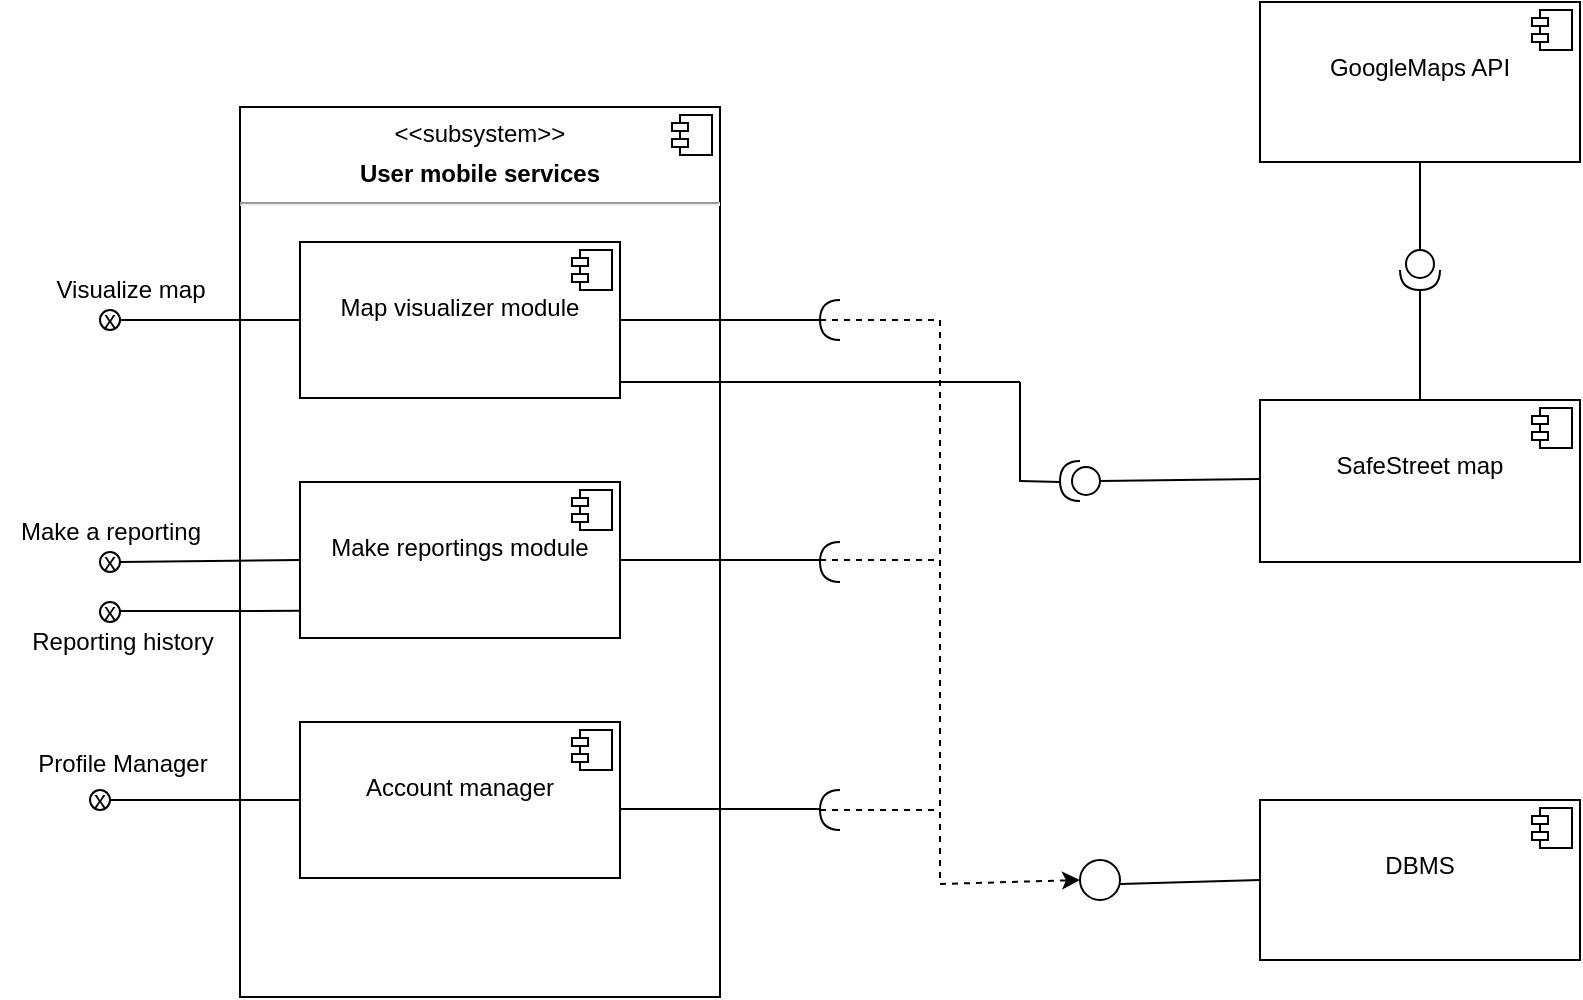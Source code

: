 <mxfile version="12.3.1" type="device" pages="3"><diagram id="7mkd6Z5q8wMplfXC5QgZ" name="Page-1"><mxGraphModel dx="2048" dy="645" grid="1" gridSize="10" guides="1" tooltips="1" connect="1" arrows="1" fold="1" page="1" pageScale="1" pageWidth="827" pageHeight="1169" math="0" shadow="0"><root><mxCell id="0"/><mxCell id="1" parent="0"/><mxCell id="DTB2bfJBtgMwUnCQK9al-1" value="&lt;p style=&quot;margin: 0px ; margin-top: 6px ; text-align: center&quot;&gt;&amp;lt;&amp;lt;subsystem&amp;gt;&amp;gt;&lt;/p&gt;&lt;p style=&quot;margin: 0px ; margin-top: 6px ; text-align: center&quot;&gt;&lt;b&gt;User mobile services&lt;/b&gt;&lt;/p&gt;&lt;hr&gt;&lt;p style=&quot;margin: 0px ; margin-left: 8px&quot;&gt;&lt;br&gt;&lt;/p&gt;" style="align=left;overflow=fill;html=1;" vertex="1" parent="1"><mxGeometry x="90" y="52.5" width="240" height="445" as="geometry"/></mxCell><mxCell id="DTB2bfJBtgMwUnCQK9al-2" value="" style="shape=component;jettyWidth=8;jettyHeight=4;" vertex="1" parent="DTB2bfJBtgMwUnCQK9al-1"><mxGeometry x="1" width="20" height="20" relative="1" as="geometry"><mxPoint x="-24" y="4" as="offset"/></mxGeometry></mxCell><mxCell id="DTB2bfJBtgMwUnCQK9al-7" value="&lt;p style=&quot;margin: 6px 0px 0px&quot;&gt;&lt;br&gt;&lt;/p&gt;&lt;p style=&quot;margin: 6px 0px 0px&quot;&gt;Account manager&lt;/p&gt;" style="align=center;overflow=fill;html=1;" vertex="1" parent="DTB2bfJBtgMwUnCQK9al-1"><mxGeometry x="30" y="307.5" width="160" height="78" as="geometry"/></mxCell><mxCell id="DTB2bfJBtgMwUnCQK9al-8" value="" style="shape=component;jettyWidth=8;jettyHeight=4;" vertex="1" parent="DTB2bfJBtgMwUnCQK9al-7"><mxGeometry x="1" width="20" height="20" relative="1" as="geometry"><mxPoint x="-24" y="4" as="offset"/></mxGeometry></mxCell><mxCell id="DTB2bfJBtgMwUnCQK9al-5" value="&lt;p style=&quot;margin: 6px 0px 0px&quot;&gt;&lt;br&gt;&lt;/p&gt;&lt;p style=&quot;margin: 6px 0px 0px&quot;&gt;Make reportings module&lt;/p&gt;" style="align=center;overflow=fill;html=1;" vertex="1" parent="DTB2bfJBtgMwUnCQK9al-1"><mxGeometry x="30" y="187.5" width="160" height="78" as="geometry"/></mxCell><mxCell id="DTB2bfJBtgMwUnCQK9al-6" value="" style="shape=component;jettyWidth=8;jettyHeight=4;" vertex="1" parent="DTB2bfJBtgMwUnCQK9al-5"><mxGeometry x="1" width="20" height="20" relative="1" as="geometry"><mxPoint x="-24" y="4" as="offset"/></mxGeometry></mxCell><mxCell id="DTB2bfJBtgMwUnCQK9al-3" value="&lt;p style=&quot;margin: 6px 0px 0px&quot;&gt;&lt;br&gt;&lt;/p&gt;&lt;p style=&quot;margin: 6px 0px 0px&quot;&gt;&lt;span&gt;Map visualizer module&lt;/span&gt;&lt;br&gt;&lt;/p&gt;&lt;p style=&quot;margin: 6px 0px 0px&quot;&gt;&lt;br&gt;&lt;/p&gt;" style="align=center;overflow=fill;html=1;" vertex="1" parent="DTB2bfJBtgMwUnCQK9al-1"><mxGeometry x="30" y="67.5" width="160" height="78" as="geometry"/></mxCell><mxCell id="DTB2bfJBtgMwUnCQK9al-4" value="" style="shape=component;jettyWidth=8;jettyHeight=4;" vertex="1" parent="DTB2bfJBtgMwUnCQK9al-3"><mxGeometry x="1" width="20" height="20" relative="1" as="geometry"><mxPoint x="-24" y="4" as="offset"/></mxGeometry></mxCell><mxCell id="DTB2bfJBtgMwUnCQK9al-60" value="" style="endArrow=none;html=1;" edge="1" parent="DTB2bfJBtgMwUnCQK9al-1"><mxGeometry width="50" height="50" relative="1" as="geometry"><mxPoint x="190" y="106.5" as="sourcePoint"/><mxPoint x="290" y="106.5" as="targetPoint"/></mxGeometry></mxCell><mxCell id="DTB2bfJBtgMwUnCQK9al-77" value="" style="endArrow=none;html=1;strokeColor=#000000;" edge="1" parent="DTB2bfJBtgMwUnCQK9al-1"><mxGeometry width="50" height="50" relative="1" as="geometry"><mxPoint x="190" y="137.5" as="sourcePoint"/><mxPoint x="390" y="137.5" as="targetPoint"/></mxGeometry></mxCell><mxCell id="DTB2bfJBtgMwUnCQK9al-9" value="&lt;p style=&quot;margin: 6px 0px 0px&quot;&gt;&lt;br&gt;&lt;/p&gt;&lt;p style=&quot;margin: 6px 0px 0px&quot;&gt;SafeStreet map&lt;/p&gt;" style="align=center;overflow=fill;html=1;" vertex="1" parent="1"><mxGeometry x="600" y="199" width="160" height="81" as="geometry"/></mxCell><mxCell id="DTB2bfJBtgMwUnCQK9al-10" value="" style="shape=component;jettyWidth=8;jettyHeight=4;" vertex="1" parent="DTB2bfJBtgMwUnCQK9al-9"><mxGeometry x="1" width="20" height="20" relative="1" as="geometry"><mxPoint x="-24" y="4" as="offset"/></mxGeometry></mxCell><mxCell id="DTB2bfJBtgMwUnCQK9al-11" value="&lt;p style=&quot;margin: 6px 0px 0px&quot;&gt;&lt;br&gt;&lt;/p&gt;&lt;p style=&quot;margin: 6px 0px 0px&quot;&gt;GoogleMaps API&lt;/p&gt;&lt;p style=&quot;margin: 6px 0px 0px&quot;&gt;&lt;br&gt;&lt;/p&gt;" style="align=center;overflow=fill;html=1;" vertex="1" parent="1"><mxGeometry x="600" width="160" height="80" as="geometry"/></mxCell><mxCell id="DTB2bfJBtgMwUnCQK9al-12" value="" style="shape=component;jettyWidth=8;jettyHeight=4;" vertex="1" parent="DTB2bfJBtgMwUnCQK9al-11"><mxGeometry x="1" width="20" height="20" relative="1" as="geometry"><mxPoint x="-24" y="4" as="offset"/></mxGeometry></mxCell><mxCell id="DTB2bfJBtgMwUnCQK9al-13" value="&lt;p style=&quot;margin: 6px 0px 0px&quot;&gt;&lt;br&gt;&lt;/p&gt;&lt;p style=&quot;margin: 6px 0px 0px&quot;&gt;DBMS&lt;/p&gt;" style="align=center;overflow=fill;html=1;" vertex="1" parent="1"><mxGeometry x="600" y="399" width="160" height="80" as="geometry"/></mxCell><mxCell id="DTB2bfJBtgMwUnCQK9al-14" value="" style="shape=component;jettyWidth=8;jettyHeight=4;" vertex="1" parent="DTB2bfJBtgMwUnCQK9al-13"><mxGeometry x="1" width="20" height="20" relative="1" as="geometry"><mxPoint x="-24" y="4" as="offset"/></mxGeometry></mxCell><mxCell id="DTB2bfJBtgMwUnCQK9al-15" value="x" style="ellipse;whiteSpace=wrap;html=1;aspect=fixed;" vertex="1" parent="1"><mxGeometry x="15" y="394" width="10" height="10" as="geometry"/></mxCell><mxCell id="DTB2bfJBtgMwUnCQK9al-18" value="" style="endArrow=none;html=1;exitX=1;exitY=0.5;exitDx=0;exitDy=0;" edge="1" parent="1" source="DTB2bfJBtgMwUnCQK9al-15" target="DTB2bfJBtgMwUnCQK9al-7"><mxGeometry width="50" height="50" relative="1" as="geometry"><mxPoint x="20" y="550" as="sourcePoint"/><mxPoint x="70" y="500" as="targetPoint"/></mxGeometry></mxCell><mxCell id="DTB2bfJBtgMwUnCQK9al-20" value="Profile Manager&lt;br&gt;" style="text;html=1;align=center;verticalAlign=middle;resizable=0;points=[];;autosize=1;" vertex="1" parent="1"><mxGeometry x="-19" y="371" width="100" height="20" as="geometry"/></mxCell><mxCell id="DTB2bfJBtgMwUnCQK9al-22" value="" style="endArrow=none;html=1;exitX=1;exitY=0.5;exitDx=0;exitDy=0;entryX=0;entryY=0.5;entryDx=0;entryDy=0;" edge="1" parent="1" source="DTB2bfJBtgMwUnCQK9al-24" target="DTB2bfJBtgMwUnCQK9al-5"><mxGeometry width="50" height="50" relative="1" as="geometry"><mxPoint x="20" y="279" as="sourcePoint"/><mxPoint x="110" y="279" as="targetPoint"/></mxGeometry></mxCell><mxCell id="DTB2bfJBtgMwUnCQK9al-24" value="x" style="ellipse;whiteSpace=wrap;html=1;aspect=fixed;" vertex="1" parent="1"><mxGeometry x="20" y="275" width="10" height="10" as="geometry"/></mxCell><mxCell id="DTB2bfJBtgMwUnCQK9al-25" value="" style="endArrow=none;html=1;exitX=1;exitY=0.5;exitDx=0;exitDy=0;" edge="1" parent="1" target="DTB2bfJBtgMwUnCQK9al-24"><mxGeometry width="50" height="50" relative="1" as="geometry"><mxPoint x="20" y="279" as="sourcePoint"/><mxPoint x="110" y="279" as="targetPoint"/></mxGeometry></mxCell><mxCell id="DTB2bfJBtgMwUnCQK9al-26" value="Make a reporting&lt;br&gt;" style="text;html=1;align=center;verticalAlign=middle;resizable=0;points=[];;autosize=1;" vertex="1" parent="1"><mxGeometry x="-30" y="255" width="110" height="20" as="geometry"/></mxCell><mxCell id="DTB2bfJBtgMwUnCQK9al-42" value="x" style="ellipse;whiteSpace=wrap;html=1;aspect=fixed;" vertex="1" parent="1"><mxGeometry x="20" y="154" width="10" height="10" as="geometry"/></mxCell><mxCell id="DTB2bfJBtgMwUnCQK9al-43" value="" style="endArrow=none;html=1;entryX=0;entryY=0.5;entryDx=0;entryDy=0;" edge="1" parent="1" target="DTB2bfJBtgMwUnCQK9al-3"><mxGeometry width="50" height="50" relative="1" as="geometry"><mxPoint x="30" y="159" as="sourcePoint"/><mxPoint x="80" y="109" as="targetPoint"/></mxGeometry></mxCell><mxCell id="DTB2bfJBtgMwUnCQK9al-44" value="x" style="ellipse;whiteSpace=wrap;html=1;aspect=fixed;" vertex="1" parent="1"><mxGeometry x="20" y="300" width="10" height="10" as="geometry"/></mxCell><mxCell id="DTB2bfJBtgMwUnCQK9al-45" value="" style="endArrow=none;html=1;entryX=-0.001;entryY=0.826;entryDx=0;entryDy=0;exitX=0.987;exitY=0.449;exitDx=0;exitDy=0;entryPerimeter=0;exitPerimeter=0;" edge="1" parent="1" source="DTB2bfJBtgMwUnCQK9al-44" target="DTB2bfJBtgMwUnCQK9al-5"><mxGeometry width="50" height="50" relative="1" as="geometry"><mxPoint x="30" y="304" as="sourcePoint"/><mxPoint x="75" y="260" as="targetPoint"/></mxGeometry></mxCell><mxCell id="DTB2bfJBtgMwUnCQK9al-47" value="Reporting history" style="text;html=1;align=center;verticalAlign=middle;resizable=0;points=[];;autosize=1;" vertex="1" parent="1"><mxGeometry x="-24" y="310" width="110" height="20" as="geometry"/></mxCell><mxCell id="DTB2bfJBtgMwUnCQK9al-48" value="Visualize map" style="text;html=1;align=center;verticalAlign=middle;resizable=0;points=[];;autosize=1;" vertex="1" parent="1"><mxGeometry x="-10" y="134" width="90" height="20" as="geometry"/></mxCell><mxCell id="DTB2bfJBtgMwUnCQK9al-49" value="" style="shape=providedRequiredInterface;html=1;verticalLabelPosition=bottom;direction=south;" vertex="1" parent="1"><mxGeometry x="670" y="124" width="20" height="20" as="geometry"/></mxCell><mxCell id="DTB2bfJBtgMwUnCQK9al-51" value="" style="endArrow=none;html=1;entryX=0.5;entryY=1;entryDx=0;entryDy=0;exitX=0;exitY=0.5;exitDx=0;exitDy=0;exitPerimeter=0;" edge="1" parent="1" source="DTB2bfJBtgMwUnCQK9al-49" target="DTB2bfJBtgMwUnCQK9al-11"><mxGeometry width="50" height="50" relative="1" as="geometry"><mxPoint x="-30" y="570" as="sourcePoint"/><mxPoint x="20" y="520" as="targetPoint"/></mxGeometry></mxCell><mxCell id="DTB2bfJBtgMwUnCQK9al-53" value="" style="endArrow=none;html=1;entryX=1;entryY=0.5;entryDx=0;entryDy=0;exitX=0.5;exitY=0;exitDx=0;exitDy=0;entryPerimeter=0;" edge="1" parent="1" source="DTB2bfJBtgMwUnCQK9al-9" target="DTB2bfJBtgMwUnCQK9al-49"><mxGeometry width="50" height="50" relative="1" as="geometry"><mxPoint x="679" y="193.5" as="sourcePoint"/><mxPoint x="679" y="149.5" as="targetPoint"/></mxGeometry></mxCell><mxCell id="DTB2bfJBtgMwUnCQK9al-54" value="" style="ellipse;whiteSpace=wrap;html=1;aspect=fixed;" vertex="1" parent="1"><mxGeometry x="510" y="429" width="20" height="20" as="geometry"/></mxCell><mxCell id="DTB2bfJBtgMwUnCQK9al-55" value="" style="endArrow=none;html=1;entryX=0;entryY=0.5;entryDx=0;entryDy=0;" edge="1" parent="1" target="DTB2bfJBtgMwUnCQK9al-13"><mxGeometry width="50" height="50" relative="1" as="geometry"><mxPoint x="530" y="441" as="sourcePoint"/><mxPoint x="580" y="391" as="targetPoint"/></mxGeometry></mxCell><mxCell id="DTB2bfJBtgMwUnCQK9al-57" value="" style="endArrow=none;html=1;entryX=0;entryY=0.5;entryDx=0;entryDy=0;exitX=0;exitY=0.5;exitDx=0;exitDy=0;exitPerimeter=0;" edge="1" parent="1" source="DTB2bfJBtgMwUnCQK9al-81"><mxGeometry width="50" height="50" relative="1" as="geometry"><mxPoint x="530" y="240.5" as="sourcePoint"/><mxPoint x="600" y="238.5" as="targetPoint"/></mxGeometry></mxCell><mxCell id="DTB2bfJBtgMwUnCQK9al-61" value="" style="endArrow=none;html=1;" edge="1" parent="1"><mxGeometry width="50" height="50" relative="1" as="geometry"><mxPoint x="280" y="279" as="sourcePoint"/><mxPoint x="380" y="279" as="targetPoint"/></mxGeometry></mxCell><mxCell id="DTB2bfJBtgMwUnCQK9al-62" value="" style="endArrow=none;html=1;" edge="1" parent="1"><mxGeometry width="50" height="50" relative="1" as="geometry"><mxPoint x="280" y="403.5" as="sourcePoint"/><mxPoint x="380" y="403.5" as="targetPoint"/></mxGeometry></mxCell><mxCell id="DTB2bfJBtgMwUnCQK9al-63" value="" style="shape=requiredInterface;html=1;verticalLabelPosition=bottom;direction=west;" vertex="1" parent="1"><mxGeometry x="380" y="149" width="10" height="20" as="geometry"/></mxCell><mxCell id="DTB2bfJBtgMwUnCQK9al-68" value="" style="shape=requiredInterface;html=1;verticalLabelPosition=bottom;direction=west;" vertex="1" parent="1"><mxGeometry x="380" y="270" width="10" height="20" as="geometry"/></mxCell><mxCell id="DTB2bfJBtgMwUnCQK9al-69" value="" style="shape=requiredInterface;html=1;verticalLabelPosition=bottom;direction=west;" vertex="1" parent="1"><mxGeometry x="380" y="394" width="10" height="20" as="geometry"/></mxCell><mxCell id="DTB2bfJBtgMwUnCQK9al-70" value="" style="endArrow=none;dashed=1;html=1;" edge="1" parent="1"><mxGeometry width="50" height="50" relative="1" as="geometry"><mxPoint x="380" y="159" as="sourcePoint"/><mxPoint x="440" y="159" as="targetPoint"/></mxGeometry></mxCell><mxCell id="DTB2bfJBtgMwUnCQK9al-71" value="" style="endArrow=none;dashed=1;html=1;" edge="1" parent="1"><mxGeometry width="50" height="50" relative="1" as="geometry"><mxPoint x="380" y="279" as="sourcePoint"/><mxPoint x="440" y="279" as="targetPoint"/></mxGeometry></mxCell><mxCell id="DTB2bfJBtgMwUnCQK9al-72" value="" style="endArrow=none;dashed=1;html=1;" edge="1" parent="1"><mxGeometry width="50" height="50" relative="1" as="geometry"><mxPoint x="380" y="404" as="sourcePoint"/><mxPoint x="440" y="404" as="targetPoint"/></mxGeometry></mxCell><mxCell id="DTB2bfJBtgMwUnCQK9al-73" value="" style="endArrow=none;dashed=1;html=1;" edge="1" parent="1"><mxGeometry width="50" height="50" relative="1" as="geometry"><mxPoint x="440" y="159" as="sourcePoint"/><mxPoint x="440" y="440" as="targetPoint"/></mxGeometry></mxCell><mxCell id="DTB2bfJBtgMwUnCQK9al-75" value="" style="endArrow=classic;html=1;strokeColor=#000000;entryX=0;entryY=0.5;entryDx=0;entryDy=0;dashed=1;" edge="1" parent="1" target="DTB2bfJBtgMwUnCQK9al-54"><mxGeometry width="50" height="50" relative="1" as="geometry"><mxPoint x="440" y="441" as="sourcePoint"/><mxPoint x="490" y="391" as="targetPoint"/></mxGeometry></mxCell><mxCell id="DTB2bfJBtgMwUnCQK9al-78" value="" style="endArrow=none;html=1;strokeColor=#000000;" edge="1" parent="1"><mxGeometry width="50" height="50" relative="1" as="geometry"><mxPoint x="480" y="190" as="sourcePoint"/><mxPoint x="480" y="240" as="targetPoint"/></mxGeometry></mxCell><mxCell id="DTB2bfJBtgMwUnCQK9al-79" value="" style="endArrow=none;html=1;strokeColor=#000000;" edge="1" parent="1"><mxGeometry width="50" height="50" relative="1" as="geometry"><mxPoint x="480" y="239.5" as="sourcePoint"/><mxPoint x="500" y="240" as="targetPoint"/></mxGeometry></mxCell><mxCell id="DTB2bfJBtgMwUnCQK9al-81" value="" style="shape=providedRequiredInterface;html=1;verticalLabelPosition=bottom;direction=west;" vertex="1" parent="1"><mxGeometry x="500" y="229.5" width="20" height="20" as="geometry"/></mxCell></root></mxGraphModel></diagram><diagram id="oewMZP5qQLgHOnOa9Grp" name="Page-2"><mxGraphModel dx="2557" dy="832" grid="1" gridSize="10" guides="1" tooltips="1" connect="1" arrows="1" fold="1" page="1" pageScale="1" pageWidth="827" pageHeight="1169" math="0" shadow="0"><root><mxCell id="IA7VcvuRrItSS3H7GHq1-0"/><mxCell id="IA7VcvuRrItSS3H7GHq1-1" parent="IA7VcvuRrItSS3H7GHq1-0"/><mxCell id="yar04fDGkq4oG9AopfeK-0" value="&lt;p style=&quot;margin: 0px ; margin-top: 6px ; text-align: center&quot;&gt;&amp;lt;&amp;lt;subsystem&amp;gt;&amp;gt;&lt;/p&gt;&lt;p style=&quot;margin: 0px ; margin-top: 6px ; text-align: center&quot;&gt;&lt;b&gt;User web services&lt;/b&gt;&lt;/p&gt;&lt;hr&gt;&lt;p style=&quot;margin: 0px ; margin-left: 8px&quot;&gt;&lt;br&gt;&lt;/p&gt;" style="align=left;overflow=fill;html=1;" vertex="1" parent="IA7VcvuRrItSS3H7GHq1-1"><mxGeometry x="80" y="40" width="240" height="600" as="geometry"/></mxCell><mxCell id="yar04fDGkq4oG9AopfeK-1" value="" style="shape=component;jettyWidth=8;jettyHeight=4;" vertex="1" parent="yar04fDGkq4oG9AopfeK-0"><mxGeometry x="1" width="20" height="20" relative="1" as="geometry"><mxPoint x="-24" y="4" as="offset"/></mxGeometry></mxCell><mxCell id="yar04fDGkq4oG9AopfeK-6" value="&lt;p style=&quot;margin: 6px 0px 0px&quot;&gt;&lt;br&gt;&lt;/p&gt;&lt;p style=&quot;margin: 6px 0px 0px&quot;&gt;&lt;span&gt;Map visualizer module&lt;/span&gt;&lt;br&gt;&lt;/p&gt;&lt;p style=&quot;margin: 6px 0px 0px&quot;&gt;&lt;br&gt;&lt;/p&gt;" style="align=center;overflow=fill;html=1;" vertex="1" parent="yar04fDGkq4oG9AopfeK-0"><mxGeometry x="40" y="80" width="160" height="80" as="geometry"/></mxCell><mxCell id="yar04fDGkq4oG9AopfeK-7" value="" style="shape=component;jettyWidth=8;jettyHeight=4;" vertex="1" parent="yar04fDGkq4oG9AopfeK-6"><mxGeometry x="1" width="20" height="20" relative="1" as="geometry"><mxPoint x="-24" y="4" as="offset"/></mxGeometry></mxCell><mxCell id="yar04fDGkq4oG9AopfeK-4" value="&lt;p style=&quot;margin: 6px 0px 0px&quot;&gt;&lt;br&gt;&lt;/p&gt;&lt;p style=&quot;margin: 6px 0px 0px&quot;&gt;Make reportings module&lt;/p&gt;" style="align=center;overflow=fill;html=1;" vertex="1" parent="yar04fDGkq4oG9AopfeK-0"><mxGeometry x="40" y="200" width="160" height="80" as="geometry"/></mxCell><mxCell id="yar04fDGkq4oG9AopfeK-5" value="" style="shape=component;jettyWidth=8;jettyHeight=4;" vertex="1" parent="yar04fDGkq4oG9AopfeK-4"><mxGeometry x="1" width="20" height="20" relative="1" as="geometry"><mxPoint x="-24" y="4" as="offset"/></mxGeometry></mxCell><mxCell id="IA7VcvuRrItSS3H7GHq1-4" value="&lt;p style=&quot;margin: 6px 0px 0px&quot;&gt;Cross&amp;nbsp;&lt;/p&gt;&lt;p style=&quot;margin: 6px 0px 0px&quot;&gt;data manager&lt;/p&gt;" style="align=center;overflow=fill;html=1;" vertex="1" parent="yar04fDGkq4oG9AopfeK-0"><mxGeometry x="40" y="320" width="160" height="81" as="geometry"/></mxCell><mxCell id="IA7VcvuRrItSS3H7GHq1-5" value="" style="shape=component;jettyWidth=8;jettyHeight=4;" vertex="1" parent="IA7VcvuRrItSS3H7GHq1-4"><mxGeometry x="1" width="20" height="20" relative="1" as="geometry"><mxPoint x="-24" y="4" as="offset"/></mxGeometry></mxCell><mxCell id="yar04fDGkq4oG9AopfeK-2" value="&lt;p style=&quot;margin: 6px 0px 0px&quot;&gt;&lt;br&gt;&lt;/p&gt;&lt;p style=&quot;margin: 6px 0px 0px&quot;&gt;Account manager&lt;/p&gt;" style="align=center;overflow=fill;html=1;" vertex="1" parent="yar04fDGkq4oG9AopfeK-0"><mxGeometry x="40" y="441" width="160" height="80" as="geometry"/></mxCell><mxCell id="yar04fDGkq4oG9AopfeK-3" value="" style="shape=component;jettyWidth=8;jettyHeight=4;" vertex="1" parent="yar04fDGkq4oG9AopfeK-2"><mxGeometry x="1" width="20" height="20" relative="1" as="geometry"><mxPoint x="-24" y="4" as="offset"/></mxGeometry></mxCell><mxCell id="kaMYWAWPQHMJ5TD5rXfc-2" value="" style="endArrow=none;html=1;strokeColor=#000000;" edge="1" parent="yar04fDGkq4oG9AopfeK-0"><mxGeometry width="50" height="50" relative="1" as="geometry"><mxPoint x="200" y="121.5" as="sourcePoint"/><mxPoint x="420" y="122" as="targetPoint"/></mxGeometry></mxCell><mxCell id="10Y9_kWNmhRicX2YAlsw-4" value="" style="endArrow=none;html=1;strokeColor=#000000;" edge="1" parent="yar04fDGkq4oG9AopfeK-0"><mxGeometry width="50" height="50" relative="1" as="geometry"><mxPoint x="203" y="240" as="sourcePoint"/><mxPoint x="320" y="240" as="targetPoint"/></mxGeometry></mxCell><mxCell id="10Y9_kWNmhRicX2YAlsw-5" value="" style="endArrow=none;html=1;strokeColor=#000000;" edge="1" parent="yar04fDGkq4oG9AopfeK-0"><mxGeometry width="50" height="50" relative="1" as="geometry"><mxPoint x="200" y="360" as="sourcePoint"/><mxPoint x="317" y="360" as="targetPoint"/></mxGeometry></mxCell><mxCell id="nHcVdLoBT9qr6uteVlOD-0" value="&lt;p style=&quot;margin: 6px 0px 0px&quot;&gt;&lt;br&gt;&lt;/p&gt;&lt;p style=&quot;margin: 6px 0px 0px&quot;&gt;GoogleMaps API&lt;/p&gt;&lt;p style=&quot;margin: 6px 0px 0px&quot;&gt;&lt;br&gt;&lt;/p&gt;" style="align=center;overflow=fill;html=1;" vertex="1" parent="IA7VcvuRrItSS3H7GHq1-1"><mxGeometry x="640" y="40" width="160" height="80" as="geometry"/></mxCell><mxCell id="nHcVdLoBT9qr6uteVlOD-1" value="" style="shape=component;jettyWidth=8;jettyHeight=4;" vertex="1" parent="nHcVdLoBT9qr6uteVlOD-0"><mxGeometry x="1" width="20" height="20" relative="1" as="geometry"><mxPoint x="-24" y="4" as="offset"/></mxGeometry></mxCell><mxCell id="tFg3kKFNnIB83In4oA4x-0" value="&lt;p style=&quot;margin: 6px 0px 0px&quot;&gt;&lt;br&gt;&lt;/p&gt;&lt;p style=&quot;margin: 6px 0px 0px&quot;&gt;SafeStreet map&lt;/p&gt;" style="align=center;overflow=fill;html=1;" vertex="1" parent="IA7VcvuRrItSS3H7GHq1-1"><mxGeometry x="640" y="240" width="160" height="81" as="geometry"/></mxCell><mxCell id="tFg3kKFNnIB83In4oA4x-1" value="" style="shape=component;jettyWidth=8;jettyHeight=4;" vertex="1" parent="tFg3kKFNnIB83In4oA4x-0"><mxGeometry x="1" width="20" height="20" relative="1" as="geometry"><mxPoint x="-24" y="4" as="offset"/></mxGeometry></mxCell><mxCell id="FiDgaX06DxAzX58__i7T-0" value="&lt;p style=&quot;margin: 6px 0px 0px&quot;&gt;&lt;br&gt;&lt;/p&gt;&lt;p style=&quot;margin: 6px 0px 0px&quot;&gt;DBMS&lt;/p&gt;" style="align=center;overflow=fill;html=1;" vertex="1" parent="IA7VcvuRrItSS3H7GHq1-1"><mxGeometry x="640" y="360" width="160" height="80" as="geometry"/></mxCell><mxCell id="FiDgaX06DxAzX58__i7T-1" value="" style="shape=component;jettyWidth=8;jettyHeight=4;" vertex="1" parent="FiDgaX06DxAzX58__i7T-0"><mxGeometry x="1" width="20" height="20" relative="1" as="geometry"><mxPoint x="-24" y="4" as="offset"/></mxGeometry></mxCell><mxCell id="39TUfdkT7_U9MV7ILjTI-0" value="" style="shape=providedRequiredInterface;html=1;verticalLabelPosition=bottom;direction=south;" vertex="1" parent="IA7VcvuRrItSS3H7GHq1-1"><mxGeometry x="710" y="170" width="20" height="20" as="geometry"/></mxCell><mxCell id="39TUfdkT7_U9MV7ILjTI-1" value="" style="endArrow=none;html=1;strokeColor=#000000;exitX=0.5;exitY=0;exitDx=0;exitDy=0;" edge="1" parent="IA7VcvuRrItSS3H7GHq1-1" source="tFg3kKFNnIB83In4oA4x-0"><mxGeometry width="50" height="50" relative="1" as="geometry"><mxPoint x="670" y="240" as="sourcePoint"/><mxPoint x="720" y="190" as="targetPoint"/></mxGeometry></mxCell><mxCell id="39TUfdkT7_U9MV7ILjTI-2" value="" style="endArrow=none;html=1;strokeColor=#000000;exitX=0.5;exitY=0;exitDx=0;exitDy=0;" edge="1" parent="IA7VcvuRrItSS3H7GHq1-1"><mxGeometry width="50" height="50" relative="1" as="geometry"><mxPoint x="719" y="170" as="sourcePoint"/><mxPoint x="719" y="120" as="targetPoint"/></mxGeometry></mxCell><mxCell id="n4L0SQhC-iTgMk6S8LfF-0" value="" style="shape=providedRequiredInterface;html=1;verticalLabelPosition=bottom;direction=north;" vertex="1" parent="IA7VcvuRrItSS3H7GHq1-1"><mxGeometry x="490" y="210" width="20" height="20" as="geometry"/></mxCell><mxCell id="kaMYWAWPQHMJ5TD5rXfc-0" value="" style="endArrow=none;html=1;entryX=0;entryY=0.5;entryDx=0;entryDy=0;" edge="1" parent="IA7VcvuRrItSS3H7GHq1-1"><mxGeometry width="50" height="50" relative="1" as="geometry"><mxPoint x="500" y="280" as="sourcePoint"/><mxPoint x="640.0" y="279.5" as="targetPoint"/></mxGeometry></mxCell><mxCell id="10Y9_kWNmhRicX2YAlsw-0" value="" style="endArrow=none;html=1;strokeColor=#000000;exitX=1;exitY=0.5;exitDx=0;exitDy=0;exitPerimeter=0;" edge="1" parent="IA7VcvuRrItSS3H7GHq1-1" source="n4L0SQhC-iTgMk6S8LfF-0"><mxGeometry width="50" height="50" relative="1" as="geometry"><mxPoint x="520" y="200" as="sourcePoint"/><mxPoint x="500" y="160" as="targetPoint"/></mxGeometry></mxCell><mxCell id="10Y9_kWNmhRicX2YAlsw-1" value="" style="endArrow=none;html=1;strokeColor=#000000;" edge="1" parent="IA7VcvuRrItSS3H7GHq1-1"><mxGeometry width="50" height="50" relative="1" as="geometry"><mxPoint x="500" y="281" as="sourcePoint"/><mxPoint x="500" y="231" as="targetPoint"/></mxGeometry></mxCell><mxCell id="10Y9_kWNmhRicX2YAlsw-2" value="" style="ellipse;whiteSpace=wrap;html=1;aspect=fixed;" vertex="1" parent="IA7VcvuRrItSS3H7GHq1-1"><mxGeometry x="550" y="390" width="20" height="20" as="geometry"/></mxCell><mxCell id="10Y9_kWNmhRicX2YAlsw-3" value="" style="endArrow=none;html=1;strokeColor=#000000;entryX=0;entryY=0.5;entryDx=0;entryDy=0;" edge="1" parent="IA7VcvuRrItSS3H7GHq1-1" target="FiDgaX06DxAzX58__i7T-0"><mxGeometry width="50" height="50" relative="1" as="geometry"><mxPoint x="570" y="400" as="sourcePoint"/><mxPoint x="620" y="350" as="targetPoint"/></mxGeometry></mxCell><mxCell id="10Y9_kWNmhRicX2YAlsw-6" value="" style="endArrow=none;html=1;strokeColor=#000000;" edge="1" parent="IA7VcvuRrItSS3H7GHq1-1"><mxGeometry width="50" height="50" relative="1" as="geometry"><mxPoint x="280" y="520" as="sourcePoint"/><mxPoint x="397" y="520" as="targetPoint"/></mxGeometry></mxCell><mxCell id="2yCKSLo_kfVxSV77U-mN-0" value="" style="shape=requiredInterface;html=1;verticalLabelPosition=bottom;direction=west;" vertex="1" parent="IA7VcvuRrItSS3H7GHq1-1"><mxGeometry x="403" y="270.5" width="10" height="20" as="geometry"/></mxCell><mxCell id="2yCKSLo_kfVxSV77U-mN-1" value="" style="shape=requiredInterface;html=1;verticalLabelPosition=bottom;direction=west;" vertex="1" parent="IA7VcvuRrItSS3H7GHq1-1"><mxGeometry x="398" y="390" width="10" height="20" as="geometry"/></mxCell><mxCell id="2yCKSLo_kfVxSV77U-mN-2" value="" style="shape=requiredInterface;html=1;verticalLabelPosition=bottom;direction=west;" vertex="1" parent="IA7VcvuRrItSS3H7GHq1-1"><mxGeometry x="398" y="509.5" width="10" height="20" as="geometry"/></mxCell><mxCell id="2yCKSLo_kfVxSV77U-mN-3" value="" style="endArrow=none;dashed=1;html=1;strokeColor=#000000;" edge="1" parent="IA7VcvuRrItSS3H7GHq1-1"><mxGeometry width="50" height="50" relative="1" as="geometry"><mxPoint x="403" y="280.5" as="sourcePoint"/><mxPoint x="480" y="281" as="targetPoint"/></mxGeometry></mxCell><mxCell id="2yCKSLo_kfVxSV77U-mN-4" value="" style="endArrow=none;dashed=1;html=1;strokeColor=#000000;" edge="1" parent="IA7VcvuRrItSS3H7GHq1-1"><mxGeometry width="50" height="50" relative="1" as="geometry"><mxPoint x="403" y="399.5" as="sourcePoint"/><mxPoint x="480" y="400" as="targetPoint"/></mxGeometry></mxCell><mxCell id="2yCKSLo_kfVxSV77U-mN-5" value="" style="endArrow=none;dashed=1;html=1;strokeColor=#000000;" edge="1" parent="IA7VcvuRrItSS3H7GHq1-1"><mxGeometry width="50" height="50" relative="1" as="geometry"><mxPoint x="403" y="519" as="sourcePoint"/><mxPoint x="480" y="519.5" as="targetPoint"/></mxGeometry></mxCell><mxCell id="2yCKSLo_kfVxSV77U-mN-6" value="" style="endArrow=none;dashed=1;html=1;strokeColor=#000000;" edge="1" parent="IA7VcvuRrItSS3H7GHq1-1"><mxGeometry width="50" height="50" relative="1" as="geometry"><mxPoint x="480" y="520" as="sourcePoint"/><mxPoint x="480" y="280.5" as="targetPoint"/></mxGeometry></mxCell><mxCell id="2yCKSLo_kfVxSV77U-mN-7" value="" style="endArrow=classic;html=1;strokeColor=#000000;entryX=0;entryY=0.5;entryDx=0;entryDy=0;dashed=1;" edge="1" parent="IA7VcvuRrItSS3H7GHq1-1" target="10Y9_kWNmhRicX2YAlsw-2"><mxGeometry width="50" height="50" relative="1" as="geometry"><mxPoint x="480" y="400" as="sourcePoint"/><mxPoint x="530" y="350" as="targetPoint"/></mxGeometry></mxCell><mxCell id="_KbGlrOV5DNJmW6HSbcf-10" value="" style="endArrow=none;html=1;strokeColor=#000000;exitX=1;exitY=0.5;exitDx=0;exitDy=0;" edge="1" parent="IA7VcvuRrItSS3H7GHq1-1" source="_KbGlrOV5DNJmW6HSbcf-20"><mxGeometry width="50" height="50" relative="1" as="geometry"><mxPoint x="50" y="399.5" as="sourcePoint"/><mxPoint x="120" y="399.5" as="targetPoint"/></mxGeometry></mxCell><mxCell id="_KbGlrOV5DNJmW6HSbcf-11" value="" style="endArrow=none;html=1;strokeColor=#000000;exitX=1;exitY=0.5;exitDx=0;exitDy=0;" edge="1" parent="IA7VcvuRrItSS3H7GHq1-1" source="_KbGlrOV5DNJmW6HSbcf-21"><mxGeometry width="50" height="50" relative="1" as="geometry"><mxPoint x="50" y="520" as="sourcePoint"/><mxPoint x="120" y="520" as="targetPoint"/></mxGeometry></mxCell><mxCell id="_KbGlrOV5DNJmW6HSbcf-12" value="" style="ellipse;whiteSpace=wrap;html=1;aspect=fixed;" vertex="1" parent="IA7VcvuRrItSS3H7GHq1-1"><mxGeometry x="35" y="290.5" width="10" height="10" as="geometry"/></mxCell><mxCell id="_KbGlrOV5DNJmW6HSbcf-16" value="" style="endArrow=none;html=1;strokeColor=#000000;exitX=-0.002;exitY=0.305;exitDx=0;exitDy=0;exitPerimeter=0;" edge="1" parent="IA7VcvuRrItSS3H7GHq1-1" source="yar04fDGkq4oG9AopfeK-4" target="_KbGlrOV5DNJmW6HSbcf-17"><mxGeometry width="50" height="50" relative="1" as="geometry"><mxPoint x="5" y="290" as="sourcePoint"/><mxPoint x="50" y="260" as="targetPoint"/></mxGeometry></mxCell><mxCell id="_KbGlrOV5DNJmW6HSbcf-17" value="" style="ellipse;whiteSpace=wrap;html=1;aspect=fixed;" vertex="1" parent="IA7VcvuRrItSS3H7GHq1-1"><mxGeometry x="35" y="260" width="10" height="10" as="geometry"/></mxCell><mxCell id="_KbGlrOV5DNJmW6HSbcf-9" value="" style="endArrow=none;html=1;strokeColor=#000000;exitX=1;exitY=0.5;exitDx=0;exitDy=0;entryX=0.002;entryY=0.689;entryDx=0;entryDy=0;entryPerimeter=0;" edge="1" parent="IA7VcvuRrItSS3H7GHq1-1" source="_KbGlrOV5DNJmW6HSbcf-12" target="yar04fDGkq4oG9AopfeK-4"><mxGeometry width="50" height="50" relative="1" as="geometry"><mxPoint x="50" y="300" as="sourcePoint"/><mxPoint x="120" y="300" as="targetPoint"/></mxGeometry></mxCell><mxCell id="_KbGlrOV5DNJmW6HSbcf-3" value="" style="ellipse;whiteSpace=wrap;html=1;aspect=fixed;" vertex="1" parent="IA7VcvuRrItSS3H7GHq1-1"><mxGeometry x="35" y="150" width="10" height="10" as="geometry"/></mxCell><mxCell id="_KbGlrOV5DNJmW6HSbcf-0" value="" style="endArrow=none;html=1;strokeColor=#000000;entryX=0.008;entryY=0.432;entryDx=0;entryDy=0;entryPerimeter=0;" edge="1" parent="IA7VcvuRrItSS3H7GHq1-1" source="_KbGlrOV5DNJmW6HSbcf-3" target="yar04fDGkq4oG9AopfeK-6"><mxGeometry width="50" height="50" relative="1" as="geometry"><mxPoint x="40" y="160" as="sourcePoint"/><mxPoint x="120" y="160" as="targetPoint"/></mxGeometry></mxCell><mxCell id="_KbGlrOV5DNJmW6HSbcf-20" value="" style="ellipse;whiteSpace=wrap;html=1;aspect=fixed;" vertex="1" parent="IA7VcvuRrItSS3H7GHq1-1"><mxGeometry x="35" y="395" width="10" height="10" as="geometry"/></mxCell><mxCell id="_KbGlrOV5DNJmW6HSbcf-21" value="" style="ellipse;whiteSpace=wrap;html=1;aspect=fixed;" vertex="1" parent="IA7VcvuRrItSS3H7GHq1-1"><mxGeometry x="35" y="514.5" width="10" height="10" as="geometry"/></mxCell><mxCell id="oi-tFG-pGrHAZ9CX0m0t-0" value="Profile manager&lt;br&gt;" style="text;html=1;align=center;verticalAlign=middle;resizable=0;points=[];;autosize=1;" vertex="1" parent="IA7VcvuRrItSS3H7GHq1-1"><mxGeometry x="-5" y="494.5" width="100" height="20" as="geometry"/></mxCell><mxCell id="oi-tFG-pGrHAZ9CX0m0t-1" value="Reporting history&lt;br&gt;" style="text;html=1;align=center;verticalAlign=middle;resizable=0;points=[];;autosize=1;" vertex="1" parent="IA7VcvuRrItSS3H7GHq1-1"><mxGeometry x="-30" y="300.5" width="110" height="20" as="geometry"/></mxCell><mxCell id="oi-tFG-pGrHAZ9CX0m0t-2" value="Make a reporting" style="text;html=1;align=center;verticalAlign=middle;resizable=0;points=[];;autosize=1;" vertex="1" parent="IA7VcvuRrItSS3H7GHq1-1"><mxGeometry x="-30" y="240" width="110" height="20" as="geometry"/></mxCell><mxCell id="oi-tFG-pGrHAZ9CX0m0t-3" value="Visualize map&lt;br&gt;" style="text;html=1;align=center;verticalAlign=middle;resizable=0;points=[];;autosize=1;" vertex="1" parent="IA7VcvuRrItSS3H7GHq1-1"><mxGeometry x="-10" y="130" width="90" height="20" as="geometry"/></mxCell><mxCell id="oi-tFG-pGrHAZ9CX0m0t-4" value="Download/Upload&lt;br&gt;Data&lt;br&gt;" style="text;html=1;align=center;verticalAlign=middle;resizable=0;points=[];;autosize=1;" vertex="1" parent="IA7VcvuRrItSS3H7GHq1-1"><mxGeometry x="-30" y="365" width="110" height="30" as="geometry"/></mxCell></root></mxGraphModel></diagram><diagram id="cC2gFWu3uz8ajV3D5H7b" name="Page-3"><mxGraphModel dx="1294" dy="1853" grid="1" gridSize="10" guides="1" tooltips="1" connect="1" arrows="1" fold="1" page="1" pageScale="1" pageWidth="827" pageHeight="1169" math="0" shadow="0"><root><mxCell id="jIggbine73FDgZGCKy_o-0"/><mxCell id="jIggbine73FDgZGCKy_o-1" parent="jIggbine73FDgZGCKy_o-0"/><mxCell id="jIggbine73FDgZGCKy_o-2" value="User" style="strokeWidth=2;rounded=1;arcSize=10;whiteSpace=wrap;html=1;align=center;fontSize=14;" vertex="1" parent="jIggbine73FDgZGCKy_o-1"><mxGeometry x="200" y="40" width="120" height="80" as="geometry"/></mxCell><mxCell id="jIggbine73FDgZGCKy_o-5" value="Authority" style="strokeWidth=2;rounded=1;arcSize=10;whiteSpace=wrap;html=1;align=center;fontSize=14;" vertex="1" parent="jIggbine73FDgZGCKy_o-1"><mxGeometry x="320" y="240" width="120" height="80" as="geometry"/></mxCell><mxCell id="jIggbine73FDgZGCKy_o-6" value="Private" style="strokeWidth=2;rounded=1;arcSize=10;whiteSpace=wrap;html=1;align=center;fontSize=14;" vertex="1" parent="jIggbine73FDgZGCKy_o-1"><mxGeometry x="80" y="240" width="120" height="80" as="geometry"/></mxCell><mxCell id="jIggbine73FDgZGCKy_o-9" value="" style="endArrow=none;html=1;strokeColor=#000000;exitX=0.5;exitY=0;exitDx=0;exitDy=0;" edge="1" parent="jIggbine73FDgZGCKy_o-1" source="jIggbine73FDgZGCKy_o-6"><mxGeometry width="50" height="50" relative="1" as="geometry"><mxPoint x="200" y="200" as="sourcePoint"/><mxPoint x="250" y="180" as="targetPoint"/><Array as="points"><mxPoint x="140" y="180"/></Array></mxGeometry></mxCell><mxCell id="jIggbine73FDgZGCKy_o-10" value="" style="endArrow=none;html=1;strokeColor=#000000;exitX=0.5;exitY=0;exitDx=0;exitDy=0;" edge="1" parent="jIggbine73FDgZGCKy_o-1" source="jIggbine73FDgZGCKy_o-5"><mxGeometry width="50" height="50" relative="1" as="geometry"><mxPoint x="360" y="200" as="sourcePoint"/><mxPoint x="250" y="180" as="targetPoint"/><Array as="points"><mxPoint x="380" y="180"/></Array></mxGeometry></mxCell><mxCell id="jIggbine73FDgZGCKy_o-11" value="" style="endArrow=classic;html=1;strokeColor=#000000;entryX=0.5;entryY=1;entryDx=0;entryDy=0;" edge="1" parent="jIggbine73FDgZGCKy_o-1" target="jIggbine73FDgZGCKy_o-2"><mxGeometry width="50" height="50" relative="1" as="geometry"><mxPoint x="260" y="180" as="sourcePoint"/><mxPoint x="290" y="140" as="targetPoint"/></mxGeometry></mxCell><mxCell id="jIggbine73FDgZGCKy_o-12" value="Reporting" style="strokeWidth=2;rounded=1;arcSize=10;whiteSpace=wrap;html=1;align=center;fontSize=14;" vertex="1" parent="jIggbine73FDgZGCKy_o-1"><mxGeometry x="1040" y="40" width="120" height="80" as="geometry"/></mxCell><mxCell id="jIggbine73FDgZGCKy_o-15" value="Parking&lt;br&gt;reporting" style="strokeWidth=2;rounded=1;arcSize=10;whiteSpace=wrap;html=1;align=center;fontSize=14;" vertex="1" parent="jIggbine73FDgZGCKy_o-1"><mxGeometry x="1320" y="240" width="120" height="80" as="geometry"/></mxCell><mxCell id="jIggbine73FDgZGCKy_o-16" value="Speed&amp;nbsp;&lt;br&gt;reporting" style="strokeWidth=2;rounded=1;arcSize=10;whiteSpace=wrap;html=1;align=center;fontSize=14;" vertex="1" parent="jIggbine73FDgZGCKy_o-1"><mxGeometry x="960" y="240" width="120" height="80" as="geometry"/></mxCell><mxCell id="jIggbine73FDgZGCKy_o-17" value="Accident&amp;nbsp;&lt;br&gt;reporting" style="strokeWidth=2;rounded=1;arcSize=10;whiteSpace=wrap;html=1;align=center;fontSize=14;" vertex="1" parent="jIggbine73FDgZGCKy_o-1"><mxGeometry x="1120" y="240" width="120" height="80" as="geometry"/></mxCell><mxCell id="jIggbine73FDgZGCKy_o-19" value="upload" style="shape=rhombus;strokeWidth=2;fontSize=17;perimeter=rhombusPerimeter;whiteSpace=wrap;html=1;align=center;fontSize=14;" vertex="1" parent="jIggbine73FDgZGCKy_o-1"><mxGeometry x="370" y="450" width="60" height="60" as="geometry"/></mxCell><mxCell id="jIggbine73FDgZGCKy_o-24" value="does" style="shape=rhombus;strokeWidth=2;fontSize=17;perimeter=rhombusPerimeter;whiteSpace=wrap;html=1;align=center;fontSize=14;" vertex="1" parent="jIggbine73FDgZGCKy_o-1"><mxGeometry x="640" y="50" width="60" height="60" as="geometry"/></mxCell><mxCell id="jIggbine73FDgZGCKy_o-25" value="" style="endArrow=none;html=1;strokeColor=#000000;entryX=0;entryY=0.5;entryDx=0;entryDy=0;exitX=1;exitY=0.5;exitDx=0;exitDy=0;" edge="1" parent="jIggbine73FDgZGCKy_o-1" source="jIggbine73FDgZGCKy_o-2" target="jIggbine73FDgZGCKy_o-24"><mxGeometry width="50" height="50" relative="1" as="geometry"><mxPoint x="340" y="100" as="sourcePoint"/><mxPoint x="390" y="50" as="targetPoint"/></mxGeometry></mxCell><mxCell id="jIggbine73FDgZGCKy_o-26" value="" style="endArrow=none;html=1;strokeColor=#000000;entryX=0;entryY=0.5;entryDx=0;entryDy=0;exitX=1;exitY=0.5;exitDx=0;exitDy=0;" edge="1" parent="jIggbine73FDgZGCKy_o-1" source="jIggbine73FDgZGCKy_o-24" target="jIggbine73FDgZGCKy_o-12"><mxGeometry width="50" height="50" relative="1" as="geometry"><mxPoint x="560" y="99" as="sourcePoint"/><mxPoint x="700" y="99" as="targetPoint"/></mxGeometry></mxCell><mxCell id="jIggbine73FDgZGCKy_o-27" value="" style="endArrow=none;html=1;strokeColor=#000000;" edge="1" parent="jIggbine73FDgZGCKy_o-1"><mxGeometry width="50" height="50" relative="1" as="geometry"><mxPoint x="820" y="240" as="sourcePoint"/><mxPoint x="1100" y="180" as="targetPoint"/><Array as="points"><mxPoint x="820" y="180"/></Array></mxGeometry></mxCell><mxCell id="jIggbine73FDgZGCKy_o-28" value="" style="endArrow=none;html=1;strokeColor=#000000;exitX=0.5;exitY=0;exitDx=0;exitDy=0;" edge="1" parent="jIggbine73FDgZGCKy_o-1" source="jIggbine73FDgZGCKy_o-15"><mxGeometry width="50" height="50" relative="1" as="geometry"><mxPoint x="1380" y="230" as="sourcePoint"/><mxPoint x="1100" y="180" as="targetPoint"/><Array as="points"><mxPoint x="1380" y="180"/></Array></mxGeometry></mxCell><mxCell id="jIggbine73FDgZGCKy_o-31" value="Downloaded&lt;br&gt;data" style="strokeWidth=2;rounded=1;arcSize=10;whiteSpace=wrap;html=1;align=center;fontSize=14;" vertex="1" parent="jIggbine73FDgZGCKy_o-1"><mxGeometry x="520" y="600" width="120" height="80" as="geometry"/></mxCell><mxCell id="jIggbine73FDgZGCKy_o-32" value="Traffic Light&lt;br&gt;&amp;nbsp;reporting" style="strokeWidth=2;rounded=1;arcSize=10;whiteSpace=wrap;html=1;align=center;fontSize=14;" vertex="1" parent="jIggbine73FDgZGCKy_o-1"><mxGeometry x="760" y="240" width="120" height="80" as="geometry"/></mxCell><mxCell id="jIggbine73FDgZGCKy_o-33" value="Uploaded&lt;br&gt;data" style="strokeWidth=2;rounded=1;arcSize=10;whiteSpace=wrap;html=1;align=center;fontSize=14;" vertex="1" parent="jIggbine73FDgZGCKy_o-1"><mxGeometry x="520" y="440" width="120" height="80" as="geometry"/></mxCell><mxCell id="jIggbine73FDgZGCKy_o-35" value="download" style="shape=rhombus;strokeWidth=2;fontSize=17;perimeter=rhombusPerimeter;whiteSpace=wrap;html=1;align=center;fontSize=14;" vertex="1" parent="jIggbine73FDgZGCKy_o-1"><mxGeometry x="330" y="610" width="60" height="60" as="geometry"/></mxCell><mxCell id="jIggbine73FDgZGCKy_o-36" value="" style="endArrow=none;html=1;strokeColor=#000000;" edge="1" parent="jIggbine73FDgZGCKy_o-1"><mxGeometry width="50" height="50" relative="1" as="geometry"><mxPoint x="1020" y="240" as="sourcePoint"/><mxPoint x="1020" y="180" as="targetPoint"/></mxGeometry></mxCell><mxCell id="jIggbine73FDgZGCKy_o-37" value="" style="endArrow=none;html=1;strokeColor=#000000;" edge="1" parent="jIggbine73FDgZGCKy_o-1"><mxGeometry width="50" height="50" relative="1" as="geometry"><mxPoint x="1179.5" y="240.0" as="sourcePoint"/><mxPoint x="1179.5" y="180.0" as="targetPoint"/></mxGeometry></mxCell><mxCell id="jIggbine73FDgZGCKy_o-38" value="" style="endArrow=classic;html=1;strokeColor=#000000;entryX=0.5;entryY=1;entryDx=0;entryDy=0;" edge="1" parent="jIggbine73FDgZGCKy_o-1" target="jIggbine73FDgZGCKy_o-12"><mxGeometry width="50" height="50" relative="1" as="geometry"><mxPoint x="1100" y="180" as="sourcePoint"/><mxPoint x="1150" y="130" as="targetPoint"/></mxGeometry></mxCell><mxCell id="jIggbine73FDgZGCKy_o-40" value="" style="endArrow=none;html=1;strokeColor=#000000;entryX=0.5;entryY=0;entryDx=0;entryDy=0;" edge="1" parent="jIggbine73FDgZGCKy_o-1" target="jIggbine73FDgZGCKy_o-19"><mxGeometry width="50" height="50" relative="1" as="geometry"><mxPoint x="400" y="323" as="sourcePoint"/><mxPoint x="310" y="480" as="targetPoint"/></mxGeometry></mxCell><mxCell id="jIggbine73FDgZGCKy_o-43" value="in" style="shape=rhombus;strokeWidth=2;fontSize=17;perimeter=rhombusPerimeter;whiteSpace=wrap;html=1;align=center;fontSize=14;" vertex="1" parent="jIggbine73FDgZGCKy_o-1"><mxGeometry x="1150" y="450" width="60" height="60" as="geometry"/></mxCell><mxCell id="jIggbine73FDgZGCKy_o-44" value="in" style="shape=rhombus;strokeWidth=2;fontSize=17;perimeter=rhombusPerimeter;whiteSpace=wrap;html=1;align=center;fontSize=14;" vertex="1" parent="jIggbine73FDgZGCKy_o-1"><mxGeometry x="1350" y="610" width="60" height="60" as="geometry"/></mxCell><mxCell id="jIggbine73FDgZGCKy_o-45" value="" style="endArrow=none;html=1;strokeColor=#000000;exitX=1;exitY=0.5;exitDx=0;exitDy=0;entryX=0;entryY=0.5;entryDx=0;entryDy=0;" edge="1" parent="jIggbine73FDgZGCKy_o-1" source="jIggbine73FDgZGCKy_o-19" target="jIggbine73FDgZGCKy_o-33"><mxGeometry width="50" height="50" relative="1" as="geometry"><mxPoint x="410" y="333" as="sourcePoint"/><mxPoint x="410" y="460" as="targetPoint"/></mxGeometry></mxCell><mxCell id="jIggbine73FDgZGCKy_o-46" value="" style="endArrow=none;html=1;strokeColor=#000000;entryX=0.5;entryY=0;entryDx=0;entryDy=0;" edge="1" parent="jIggbine73FDgZGCKy_o-1" target="jIggbine73FDgZGCKy_o-35"><mxGeometry width="50" height="50" relative="1" as="geometry"><mxPoint x="359.5" y="323" as="sourcePoint"/><mxPoint x="359.5" y="450" as="targetPoint"/></mxGeometry></mxCell><mxCell id="jIggbine73FDgZGCKy_o-47" value="" style="endArrow=none;html=1;strokeColor=#000000;exitX=1;exitY=0.5;exitDx=0;exitDy=0;entryX=0;entryY=0.5;entryDx=0;entryDy=0;" edge="1" parent="jIggbine73FDgZGCKy_o-1" target="jIggbine73FDgZGCKy_o-31"><mxGeometry width="50" height="50" relative="1" as="geometry"><mxPoint x="390" y="640" as="sourcePoint"/><mxPoint x="480" y="640" as="targetPoint"/></mxGeometry></mxCell><mxCell id="jIggbine73FDgZGCKy_o-48" value="" style="endArrow=none;html=1;strokeColor=#000000;exitX=1;exitY=0.5;exitDx=0;exitDy=0;entryX=0;entryY=0.5;entryDx=0;entryDy=0;" edge="1" parent="jIggbine73FDgZGCKy_o-1" source="jIggbine73FDgZGCKy_o-33" target="jIggbine73FDgZGCKy_o-43"><mxGeometry width="50" height="50" relative="1" as="geometry"><mxPoint x="440" y="490" as="sourcePoint"/><mxPoint x="530" y="490" as="targetPoint"/></mxGeometry></mxCell><mxCell id="jIggbine73FDgZGCKy_o-49" value="" style="endArrow=none;html=1;strokeColor=#000000;exitX=1;exitY=0.5;exitDx=0;exitDy=0;entryX=0;entryY=0.5;entryDx=0;entryDy=0;" edge="1" parent="jIggbine73FDgZGCKy_o-1" target="jIggbine73FDgZGCKy_o-44"><mxGeometry width="50" height="50" relative="1" as="geometry"><mxPoint x="640" y="640" as="sourcePoint"/><mxPoint x="1150" y="640" as="targetPoint"/></mxGeometry></mxCell><mxCell id="jIggbine73FDgZGCKy_o-50" value="" style="endArrow=none;html=1;strokeColor=#000000;entryX=0.5;entryY=0;entryDx=0;entryDy=0;exitX=0.5;exitY=1;exitDx=0;exitDy=0;" edge="1" parent="jIggbine73FDgZGCKy_o-1" source="jIggbine73FDgZGCKy_o-17"><mxGeometry width="50" height="50" relative="1" as="geometry"><mxPoint x="1200" y="340" as="sourcePoint"/><mxPoint x="1180" y="450" as="targetPoint"/></mxGeometry></mxCell><mxCell id="jIggbine73FDgZGCKy_o-51" value="" style="endArrow=none;html=1;strokeColor=#000000;entryX=0.5;entryY=0;entryDx=0;entryDy=0;exitX=0.5;exitY=1;exitDx=0;exitDy=0;" edge="1" parent="jIggbine73FDgZGCKy_o-1" source="jIggbine73FDgZGCKy_o-15"><mxGeometry width="50" height="50" relative="1" as="geometry"><mxPoint x="1380" y="480" as="sourcePoint"/><mxPoint x="1380" y="610" as="targetPoint"/></mxGeometry></mxCell><mxCell id="jIggbine73FDgZGCKy_o-52" value="Picture" style="strokeWidth=2;rounded=1;arcSize=10;whiteSpace=wrap;html=1;align=center;fontSize=14;" vertex="1" parent="jIggbine73FDgZGCKy_o-1"><mxGeometry x="1240" y="-80.5" width="120" height="80" as="geometry"/></mxCell><mxCell id="jIggbine73FDgZGCKy_o-53" value="has" style="shape=rhombus;strokeWidth=2;fontSize=17;perimeter=rhombusPerimeter;whiteSpace=wrap;html=1;align=center;fontSize=14;" vertex="1" parent="jIggbine73FDgZGCKy_o-1"><mxGeometry x="1390" y="90" width="60" height="60" as="geometry"/></mxCell><mxCell id="jIggbine73FDgZGCKy_o-54" value="" style="endArrow=none;html=1;strokeColor=#000000;entryX=0.5;entryY=1;entryDx=0;entryDy=0;exitX=0.85;exitY=0.006;exitDx=0;exitDy=0;exitPerimeter=0;" edge="1" parent="jIggbine73FDgZGCKy_o-1" source="jIggbine73FDgZGCKy_o-15" target="jIggbine73FDgZGCKy_o-53"><mxGeometry width="50" height="50" relative="1" as="geometry"><mxPoint x="1440" y="239" as="sourcePoint"/><mxPoint x="1510" y="279" as="targetPoint"/></mxGeometry></mxCell><mxCell id="jIggbine73FDgZGCKy_o-59" value="Map" style="strokeWidth=2;rounded=1;arcSize=10;whiteSpace=wrap;html=1;align=center;fontSize=14;" vertex="1" parent="jIggbine73FDgZGCKy_o-1"><mxGeometry x="200" y="-360" width="120" height="80" as="geometry"/></mxCell><mxCell id="jIggbine73FDgZGCKy_o-60" value="sees" style="shape=rhombus;strokeWidth=2;fontSize=17;perimeter=rhombusPerimeter;whiteSpace=wrap;html=1;align=center;fontSize=14;" vertex="1" parent="jIggbine73FDgZGCKy_o-1"><mxGeometry x="230" y="-150" width="60" height="60" as="geometry"/></mxCell><mxCell id="jIggbine73FDgZGCKy_o-62" value="" style="endArrow=none;html=1;strokeColor=#000000;exitX=0.5;exitY=1;exitDx=0;exitDy=0;" edge="1" parent="jIggbine73FDgZGCKy_o-1" source="jIggbine73FDgZGCKy_o-60" target="jIggbine73FDgZGCKy_o-2"><mxGeometry width="50" height="50" relative="1" as="geometry"><mxPoint x="359.5" y="-103.5" as="sourcePoint"/><mxPoint x="360" y="183.5" as="targetPoint"/></mxGeometry></mxCell><mxCell id="jIggbine73FDgZGCKy_o-63" value="" style="endArrow=none;html=1;strokeColor=#000000;entryX=0.5;entryY=0;entryDx=0;entryDy=0;" edge="1" parent="jIggbine73FDgZGCKy_o-1" target="jIggbine73FDgZGCKy_o-60"><mxGeometry width="50" height="50" relative="1" as="geometry"><mxPoint x="260" y="-280" as="sourcePoint"/><mxPoint x="260.5" y="7" as="targetPoint"/></mxGeometry></mxCell><mxCell id="jIggbine73FDgZGCKy_o-64" value="Area" style="strokeWidth=2;rounded=1;arcSize=10;whiteSpace=wrap;html=1;align=center;fontSize=14;" vertex="1" parent="jIggbine73FDgZGCKy_o-1"><mxGeometry x="600" y="-360" width="120" height="80" as="geometry"/></mxCell><mxCell id="jIggbine73FDgZGCKy_o-67" value="has" style="shape=rhombus;strokeWidth=2;fontSize=17;perimeter=rhombusPerimeter;whiteSpace=wrap;html=1;align=center;fontSize=14;" vertex="1" parent="jIggbine73FDgZGCKy_o-1"><mxGeometry x="430" y="-350" width="60" height="60" as="geometry"/></mxCell><mxCell id="jIggbine73FDgZGCKy_o-68" value="contains" style="shape=rhombus;strokeWidth=2;fontSize=17;perimeter=rhombusPerimeter;whiteSpace=wrap;html=1;align=center;fontSize=14;" vertex="1" parent="jIggbine73FDgZGCKy_o-1"><mxGeometry x="640" y="-150" width="60" height="60" as="geometry"/></mxCell><mxCell id="jIggbine73FDgZGCKy_o-69" value="" style="endArrow=none;html=1;strokeColor=#000000;entryX=0;entryY=0.5;entryDx=0;entryDy=0;exitX=1;exitY=0.5;exitDx=0;exitDy=0;" edge="1" parent="jIggbine73FDgZGCKy_o-1" source="jIggbine73FDgZGCKy_o-59" target="jIggbine73FDgZGCKy_o-67"><mxGeometry width="50" height="50" relative="1" as="geometry"><mxPoint x="350" y="-190.0" as="sourcePoint"/><mxPoint x="670" y="-190.0" as="targetPoint"/></mxGeometry></mxCell><mxCell id="jIggbine73FDgZGCKy_o-70" value="" style="endArrow=none;html=1;strokeColor=#000000;entryX=0;entryY=0.5;entryDx=0;entryDy=0;exitX=1;exitY=0.5;exitDx=0;exitDy=0;" edge="1" parent="jIggbine73FDgZGCKy_o-1"><mxGeometry width="50" height="50" relative="1" as="geometry"><mxPoint x="490" y="-320" as="sourcePoint"/><mxPoint x="600" y="-320" as="targetPoint"/></mxGeometry></mxCell><mxCell id="jIggbine73FDgZGCKy_o-71" value="" style="endArrow=none;html=1;strokeColor=#000000;entryX=0;entryY=0.5;entryDx=0;entryDy=0;" edge="1" parent="jIggbine73FDgZGCKy_o-1" target="jIggbine73FDgZGCKy_o-68"><mxGeometry width="50" height="50" relative="1" as="geometry"><mxPoint x="300" y="-280" as="sourcePoint"/><mxPoint x="300" y="-150" as="targetPoint"/><Array as="points"><mxPoint x="300" y="-160"/><mxPoint x="520" y="-160"/><mxPoint x="520" y="-120"/></Array></mxGeometry></mxCell><mxCell id="jIggbine73FDgZGCKy_o-72" value="" style="endArrow=none;html=1;strokeColor=#000000;exitX=1;exitY=0.5;exitDx=0;exitDy=0;entryX=0.011;entryY=0.136;entryDx=0;entryDy=0;entryPerimeter=0;" edge="1" parent="jIggbine73FDgZGCKy_o-1" target="jIggbine73FDgZGCKy_o-12"><mxGeometry width="50" height="50" relative="1" as="geometry"><mxPoint x="700" y="-121.5" as="sourcePoint"/><mxPoint x="920" y="-122" as="targetPoint"/><Array as="points"><mxPoint x="900" y="-122"/><mxPoint x="900" y="50"/></Array></mxGeometry></mxCell><mxCell id="jIggbine73FDgZGCKy_o-78" value="" style="endArrow=none;html=1;strokeColor=#000000;entryX=1;entryY=0.5;entryDx=0;entryDy=0;" edge="1" parent="jIggbine73FDgZGCKy_o-1" target="jIggbine73FDgZGCKy_o-52"><mxGeometry width="50" height="50" relative="1" as="geometry"><mxPoint x="1419.5" y="89" as="sourcePoint"/><mxPoint x="1420" y="-40" as="targetPoint"/><Array as="points"><mxPoint x="1420" y="-40"/></Array></mxGeometry></mxCell><mxCell id="jIggbine73FDgZGCKy_o-79" value="&lt;font style=&quot;font-size: 14px&quot;&gt;(1,N)&lt;/font&gt;" style="text;html=1;align=center;verticalAlign=middle;resizable=0;points=[];;autosize=1;" vertex="1" parent="jIggbine73FDgZGCKy_o-1"><mxGeometry x="215" y="-280" width="50" height="20" as="geometry"/></mxCell><mxCell id="jIggbine73FDgZGCKy_o-81" value="&lt;font style=&quot;font-size: 14px&quot;&gt;(1,1)&lt;/font&gt;" style="text;html=1;align=center;verticalAlign=middle;resizable=0;points=[];;autosize=1;" vertex="1" parent="jIggbine73FDgZGCKy_o-1"><mxGeometry x="220" y="20" width="40" height="20" as="geometry"/></mxCell><mxCell id="jIggbine73FDgZGCKy_o-82" value="(1,1)" style="text;html=1;align=center;verticalAlign=middle;resizable=0;points=[];;autosize=1;" vertex="1" parent="jIggbine73FDgZGCKy_o-1"><mxGeometry x="560" y="-340" width="40" height="20" as="geometry"/></mxCell><mxCell id="jIggbine73FDgZGCKy_o-83" value="&lt;font style=&quot;font-size: 14px&quot;&gt;(1,N)&lt;/font&gt;" style="text;html=1;align=center;verticalAlign=middle;resizable=0;points=[];;autosize=1;" vertex="1" parent="jIggbine73FDgZGCKy_o-1"><mxGeometry x="330" y="-340" width="50" height="20" as="geometry"/></mxCell><mxCell id="jIggbine73FDgZGCKy_o-84" value="&lt;font style=&quot;font-size: 14px&quot;&gt;(0,N)&lt;/font&gt;" style="text;html=1;align=center;verticalAlign=middle;resizable=0;points=[];;autosize=1;" vertex="1" parent="jIggbine73FDgZGCKy_o-1"><mxGeometry x="305" y="-280" width="50" height="20" as="geometry"/></mxCell><mxCell id="jIggbine73FDgZGCKy_o-85" value="&lt;font style=&quot;font-size: 14px&quot;&gt;(1,1)&lt;/font&gt;" style="text;html=1;align=center;verticalAlign=middle;resizable=0;points=[];;autosize=1;" vertex="1" parent="jIggbine73FDgZGCKy_o-1"><mxGeometry x="990" y="30" width="40" height="20" as="geometry"/></mxCell><mxCell id="jIggbine73FDgZGCKy_o-86" value="&lt;font style=&quot;font-size: 14px&quot;&gt;(0,N)&lt;/font&gt;" style="text;html=1;align=center;verticalAlign=middle;resizable=0;points=[];;autosize=1;" vertex="1" parent="jIggbine73FDgZGCKy_o-1"><mxGeometry x="325" y="50" width="50" height="20" as="geometry"/></mxCell><mxCell id="jIggbine73FDgZGCKy_o-87" value="&lt;font style=&quot;font-size: 14px&quot;&gt;(1,1)&lt;/font&gt;" style="text;html=1;align=center;verticalAlign=middle;resizable=0;points=[];;autosize=1;" vertex="1" parent="jIggbine73FDgZGCKy_o-1"><mxGeometry x="990" y="90" width="40" height="20" as="geometry"/></mxCell><mxCell id="jIggbine73FDgZGCKy_o-88" value="&lt;font style=&quot;font-size: 14px&quot;&gt;(0,1)&lt;/font&gt;" style="text;html=1;align=center;verticalAlign=middle;resizable=0;points=[];;autosize=1;" vertex="1" parent="jIggbine73FDgZGCKy_o-1"><mxGeometry x="1420" y="210" width="40" height="20" as="geometry"/></mxCell><mxCell id="jIggbine73FDgZGCKy_o-89" value="(&lt;font style=&quot;font-size: 14px&quot;&gt;1,1&lt;/font&gt;)" style="text;html=1;align=center;verticalAlign=middle;resizable=0;points=[];;autosize=1;" vertex="1" parent="jIggbine73FDgZGCKy_o-1"><mxGeometry x="1360" y="-60.5" width="40" height="20" as="geometry"/></mxCell><mxCell id="jIggbine73FDgZGCKy_o-90" value="&lt;font style=&quot;font-size: 14px&quot;&gt;(0,N)&lt;/font&gt;" style="text;html=1;align=center;verticalAlign=middle;resizable=0;points=[];;autosize=1;" vertex="1" parent="jIggbine73FDgZGCKy_o-1"><mxGeometry x="400" y="320" width="50" height="20" as="geometry"/></mxCell><mxCell id="jIggbine73FDgZGCKy_o-93" value="&lt;font style=&quot;font-size: 14px&quot;&gt;(1,1)&lt;/font&gt;" style="text;html=1;align=center;verticalAlign=middle;resizable=0;points=[];;autosize=1;" vertex="1" parent="jIggbine73FDgZGCKy_o-1"><mxGeometry x="480" y="460" width="40" height="20" as="geometry"/></mxCell><mxCell id="jIggbine73FDgZGCKy_o-94" value="&lt;font style=&quot;font-size: 14px&quot;&gt;(0,N&lt;/font&gt;)" style="text;html=1;align=center;verticalAlign=middle;resizable=0;points=[];;autosize=1;" vertex="1" parent="jIggbine73FDgZGCKy_o-1"><mxGeometry x="310" y="320" width="50" height="20" as="geometry"/></mxCell><mxCell id="jIggbine73FDgZGCKy_o-95" value="&lt;font style=&quot;font-size: 14px&quot;&gt;(1,1)&lt;/font&gt;" style="text;html=1;align=center;verticalAlign=middle;resizable=0;points=[];;autosize=1;" vertex="1" parent="jIggbine73FDgZGCKy_o-1"><mxGeometry x="480" y="641" width="40" height="20" as="geometry"/></mxCell><mxCell id="jIggbine73FDgZGCKy_o-96" value="&lt;font style=&quot;font-size: 14px&quot;&gt;(1,1)&lt;/font&gt;" style="text;html=1;align=center;verticalAlign=middle;resizable=0;points=[];;autosize=1;" vertex="1" parent="jIggbine73FDgZGCKy_o-1"><mxGeometry x="640" y="460" width="40" height="20" as="geometry"/></mxCell><mxCell id="jIggbine73FDgZGCKy_o-97" value="&lt;font style=&quot;font-size: 14px&quot;&gt;(1,1)&lt;/font&gt;" style="text;html=1;align=center;verticalAlign=middle;resizable=0;points=[];;autosize=1;" vertex="1" parent="jIggbine73FDgZGCKy_o-1"><mxGeometry x="640" y="641" width="40" height="20" as="geometry"/></mxCell><mxCell id="jIggbine73FDgZGCKy_o-98" value="&lt;font style=&quot;font-size: 14px&quot;&gt;(1,N)&lt;/font&gt;" style="text;html=1;align=center;verticalAlign=middle;resizable=0;points=[];;autosize=1;" vertex="1" parent="jIggbine73FDgZGCKy_o-1"><mxGeometry x="1135" y="320" width="50" height="20" as="geometry"/></mxCell><mxCell id="jIggbine73FDgZGCKy_o-99" value="&lt;font style=&quot;font-size: 14px&quot;&gt;(1,N)&lt;/font&gt;" style="text;html=1;align=center;verticalAlign=middle;resizable=0;points=[];;autosize=1;" vertex="1" parent="jIggbine73FDgZGCKy_o-1"><mxGeometry x="1335" y="320" width="50" height="20" as="geometry"/></mxCell><mxCell id="jIggbine73FDgZGCKy_o-110" value="" style="ellipse;whiteSpace=wrap;html=1;aspect=fixed;" vertex="1" parent="jIggbine73FDgZGCKy_o-1"><mxGeometry x="1100" y="-10.5" width="10" height="10" as="geometry"/></mxCell><mxCell id="jIggbine73FDgZGCKy_o-111" value="" style="ellipse;whiteSpace=wrap;html=1;aspect=fixed;fillColor=#FFFFFF;" vertex="1" parent="jIggbine73FDgZGCKy_o-1"><mxGeometry x="1050" y="-10.5" width="10" height="10" as="geometry"/></mxCell><mxCell id="jIggbine73FDgZGCKy_o-112" value="" style="endArrow=none;html=1;strokeColor=#000000;exitX=0.5;exitY=1;exitDx=0;exitDy=0;entryX=0.127;entryY=0.007;entryDx=0;entryDy=0;entryPerimeter=0;" edge="1" parent="jIggbine73FDgZGCKy_o-1" source="jIggbine73FDgZGCKy_o-111" target="jIggbine73FDgZGCKy_o-12"><mxGeometry width="50" height="50" relative="1" as="geometry"><mxPoint x="1060" y="10" as="sourcePoint"/><mxPoint x="1110" y="-40" as="targetPoint"/></mxGeometry></mxCell><mxCell id="jIggbine73FDgZGCKy_o-113" value="" style="endArrow=none;html=1;strokeColor=#000000;exitX=0.5;exitY=1;exitDx=0;exitDy=0;" edge="1" parent="jIggbine73FDgZGCKy_o-1" source="jIggbine73FDgZGCKy_o-110"><mxGeometry width="50" height="50" relative="1" as="geometry"><mxPoint x="1110" y="-0.5" as="sourcePoint"/><mxPoint x="1105" y="40" as="targetPoint"/></mxGeometry></mxCell><mxCell id="jIggbine73FDgZGCKy_o-118" value="position" style="text;html=1;align=center;verticalAlign=middle;resizable=0;points=[];;autosize=1;" vertex="1" parent="jIggbine73FDgZGCKy_o-1"><mxGeometry x="1070" y="-30.5" width="60" height="20" as="geometry"/></mxCell><mxCell id="jIggbine73FDgZGCKy_o-122" value="time" style="text;html=1;align=center;verticalAlign=middle;resizable=0;points=[];;autosize=1;" vertex="1" parent="jIggbine73FDgZGCKy_o-1"><mxGeometry x="1030" y="-30.5" width="40" height="20" as="geometry"/></mxCell><mxCell id="jIggbine73FDgZGCKy_o-123" value="" style="endArrow=none;html=1;strokeColor=#000000;exitX=0.864;exitY=1.002;exitDx=0;exitDy=0;exitPerimeter=0;entryX=0.5;entryY=0;entryDx=0;entryDy=0;" edge="1" parent="jIggbine73FDgZGCKy_o-1" source="jIggbine73FDgZGCKy_o-15" target="jIggbine73FDgZGCKy_o-124"><mxGeometry width="50" height="50" relative="1" as="geometry"><mxPoint x="1420" y="330" as="sourcePoint"/><mxPoint x="1420" y="360" as="targetPoint"/></mxGeometry></mxCell><mxCell id="jIggbine73FDgZGCKy_o-124" value="" style="ellipse;whiteSpace=wrap;html=1;aspect=fixed;" vertex="1" parent="jIggbine73FDgZGCKy_o-1"><mxGeometry x="1420" y="360" width="10" height="10" as="geometry"/></mxCell><mxCell id="jIggbine73FDgZGCKy_o-125" value="type of&lt;br&gt;Parking&lt;br&gt;violation" style="text;html=1;align=center;verticalAlign=middle;resizable=0;points=[];;autosize=1;" vertex="1" parent="jIggbine73FDgZGCKy_o-1"><mxGeometry x="1410" y="370" width="60" height="50" as="geometry"/></mxCell><mxCell id="jIggbine73FDgZGCKy_o-127" value="Vehicle" style="strokeWidth=2;rounded=1;arcSize=10;whiteSpace=wrap;html=1;align=center;fontSize=14;" vertex="1" parent="jIggbine73FDgZGCKy_o-1"><mxGeometry x="1035" y="-280" width="120" height="80" as="geometry"/></mxCell><mxCell id="jIggbine73FDgZGCKy_o-129" value="" style="endArrow=none;html=1;strokeColor=#000000;exitX=0.5;exitY=1;exitDx=0;exitDy=0;entryX=0.127;entryY=0.007;entryDx=0;entryDy=0;entryPerimeter=0;" edge="1" parent="jIggbine73FDgZGCKy_o-1"><mxGeometry width="50" height="50" relative="1" as="geometry"><mxPoint x="1054.5" y="-321.0" as="sourcePoint"/><mxPoint x="1054.74" y="-279.94" as="targetPoint"/></mxGeometry></mxCell><mxCell id="jIggbine73FDgZGCKy_o-134" value="" style="ellipse;whiteSpace=wrap;html=1;aspect=fixed;fillColor=#000000;" vertex="1" parent="jIggbine73FDgZGCKy_o-1"><mxGeometry x="1050" y="-330" width="10" height="10" as="geometry"/></mxCell><mxCell id="jIggbine73FDgZGCKy_o-135" value="license plate" style="text;html=1;align=center;verticalAlign=middle;resizable=0;points=[];;autosize=1;" vertex="1" parent="jIggbine73FDgZGCKy_o-1"><mxGeometry x="1015" y="-350" width="80" height="20" as="geometry"/></mxCell><mxCell id="jIggbine73FDgZGCKy_o-137" value="" style="endArrow=none;html=1;strokeColor=#000000;" edge="1" parent="jIggbine73FDgZGCKy_o-1"><mxGeometry width="50" height="50" relative="1" as="geometry"><mxPoint x="1140" y="-100" as="sourcePoint"/><mxPoint x="1140" y="40" as="targetPoint"/></mxGeometry></mxCell><mxCell id="jIggbine73FDgZGCKy_o-138" value="has" style="shape=rhombus;strokeWidth=2;fontSize=17;perimeter=rhombusPerimeter;whiteSpace=wrap;html=1;align=center;fontSize=14;" vertex="1" parent="jIggbine73FDgZGCKy_o-1"><mxGeometry x="1110" y="-120.5" width="60" height="60" as="geometry"/></mxCell><mxCell id="jIggbine73FDgZGCKy_o-141" value="" style="endArrow=none;html=1;strokeColor=#000000;" edge="1" parent="jIggbine73FDgZGCKy_o-1"><mxGeometry width="50" height="50" relative="1" as="geometry"><mxPoint x="1140" y="-200" as="sourcePoint"/><mxPoint x="1139.5" y="-120" as="targetPoint"/></mxGeometry></mxCell><mxCell id="jIggbine73FDgZGCKy_o-142" value="&lt;font style=&quot;font-size: 14px&quot;&gt;(1,1)&lt;/font&gt;" style="text;html=1;align=center;verticalAlign=middle;resizable=0;points=[];;autosize=1;" vertex="1" parent="jIggbine73FDgZGCKy_o-1"><mxGeometry x="1145" y="-200" width="40" height="20" as="geometry"/></mxCell><mxCell id="jIggbine73FDgZGCKy_o-143" value="&lt;font style=&quot;font-size: 14px&quot;&gt;(1,N)&lt;/font&gt;" style="text;html=1;align=center;verticalAlign=middle;resizable=0;points=[];;autosize=1;" vertex="1" parent="jIggbine73FDgZGCKy_o-1"><mxGeometry x="1135" y="10" width="50" height="20" as="geometry"/></mxCell><mxCell id="jIggbine73FDgZGCKy_o-144" value="" style="ellipse;whiteSpace=wrap;html=1;aspect=fixed;fillColor=#330033;" vertex="1" parent="jIggbine73FDgZGCKy_o-1"><mxGeometry x="1235.5" y="55" width="10" height="10" as="geometry"/></mxCell><mxCell id="jIggbine73FDgZGCKy_o-145" value="" style="endArrow=none;html=1;strokeColor=#000000;exitX=0;exitY=0.5;exitDx=0;exitDy=0;entryX=1;entryY=0.25;entryDx=0;entryDy=0;fontStyle=1" edge="1" parent="jIggbine73FDgZGCKy_o-1" source="jIggbine73FDgZGCKy_o-144" target="jIggbine73FDgZGCKy_o-12"><mxGeometry width="50" height="50" relative="1" as="geometry"><mxPoint x="1184.5" y="29.5" as="sourcePoint"/><mxPoint x="1184.5" y="70" as="targetPoint"/><Array as="points"><mxPoint x="1190" y="60"/></Array></mxGeometry></mxCell><mxCell id="jIggbine73FDgZGCKy_o-146" value="&lt;i&gt;reportingID&lt;/i&gt;" style="text;html=1;align=center;verticalAlign=middle;resizable=0;points=[];;autosize=1;" vertex="1" parent="jIggbine73FDgZGCKy_o-1"><mxGeometry x="1210" y="35" width="80" height="20" as="geometry"/></mxCell><mxCell id="jIggbine73FDgZGCKy_o-149" value="" style="endArrow=none;html=1;strokeColor=#000000;exitX=0.871;exitY=1.015;exitDx=0;exitDy=0;entryX=0.5;entryY=0;entryDx=0;entryDy=0;exitPerimeter=0;" edge="1" parent="jIggbine73FDgZGCKy_o-1" source="jIggbine73FDgZGCKy_o-17" target="jIggbine73FDgZGCKy_o-150"><mxGeometry width="50" height="50" relative="1" as="geometry"><mxPoint x="1220" y="320" as="sourcePoint"/><mxPoint x="1220" y="360.5" as="targetPoint"/></mxGeometry></mxCell><mxCell id="jIggbine73FDgZGCKy_o-150" value="" style="ellipse;whiteSpace=wrap;html=1;aspect=fixed;" vertex="1" parent="jIggbine73FDgZGCKy_o-1"><mxGeometry x="1220" y="357" width="10" height="10" as="geometry"/></mxCell><mxCell id="jIggbine73FDgZGCKy_o-151" value="number of &lt;br&gt;vehicles involved&lt;br&gt;" style="text;html=1;align=center;verticalAlign=middle;resizable=0;points=[];;autosize=1;" vertex="1" parent="jIggbine73FDgZGCKy_o-1"><mxGeometry x="1190" y="365" width="110" height="30" as="geometry"/></mxCell><mxCell id="jIggbine73FDgZGCKy_o-152" value="" style="endArrow=none;html=1;strokeColor=#000000;entryX=0.298;entryY=0.012;entryDx=0;entryDy=0;exitX=0.5;exitY=1;exitDx=0;exitDy=0;entryPerimeter=0;" edge="1" parent="jIggbine73FDgZGCKy_o-1" source="jIggbine73FDgZGCKy_o-154" target="jIggbine73FDgZGCKy_o-52"><mxGeometry width="50" height="50" relative="1" as="geometry"><mxPoint x="1270" y="-120" as="sourcePoint"/><mxPoint x="1115" y="50" as="targetPoint"/></mxGeometry></mxCell><mxCell id="jIggbine73FDgZGCKy_o-154" value="" style="ellipse;whiteSpace=wrap;html=1;aspect=fixed;" vertex="1" parent="jIggbine73FDgZGCKy_o-1"><mxGeometry x="1270" y="-126" width="10" height="10" as="geometry"/></mxCell><mxCell id="jIggbine73FDgZGCKy_o-155" value="size" style="text;html=1;align=center;verticalAlign=middle;resizable=0;points=[];;autosize=1;" vertex="1" parent="jIggbine73FDgZGCKy_o-1"><mxGeometry x="1250" y="-145" width="40" height="20" as="geometry"/></mxCell><mxCell id="jIggbine73FDgZGCKy_o-156" value="" style="endArrow=none;html=1;strokeColor=#000000;entryX=0.627;entryY=0.017;entryDx=0;entryDy=0;exitX=0.5;exitY=1;exitDx=0;exitDy=0;entryPerimeter=0;" edge="1" parent="jIggbine73FDgZGCKy_o-1" source="jIggbine73FDgZGCKy_o-157" target="jIggbine73FDgZGCKy_o-52"><mxGeometry width="50" height="50" relative="1" as="geometry"><mxPoint x="1310" y="-117" as="sourcePoint"/><mxPoint x="1310.76" y="-80.54" as="targetPoint"/></mxGeometry></mxCell><mxCell id="jIggbine73FDgZGCKy_o-157" value="" style="ellipse;whiteSpace=wrap;html=1;aspect=fixed;" vertex="1" parent="jIggbine73FDgZGCKy_o-1"><mxGeometry x="1310" y="-125" width="10" height="10" as="geometry"/></mxCell><mxCell id="jIggbine73FDgZGCKy_o-158" value="format" style="text;html=1;align=center;verticalAlign=middle;resizable=0;points=[];;autosize=1;" vertex="1" parent="jIggbine73FDgZGCKy_o-1"><mxGeometry x="1285" y="-145" width="50" height="20" as="geometry"/></mxCell><mxCell id="jIggbine73FDgZGCKy_o-159" value="" style="ellipse;whiteSpace=wrap;html=1;aspect=fixed;" vertex="1" parent="jIggbine73FDgZGCKy_o-1"><mxGeometry x="1030" y="355" width="10" height="10" as="geometry"/></mxCell><mxCell id="jIggbine73FDgZGCKy_o-160" value="" style="endArrow=none;html=1;strokeColor=#000000;exitX=0.871;exitY=1.015;exitDx=0;exitDy=0;entryX=0.5;entryY=0;entryDx=0;entryDy=0;exitPerimeter=0;" edge="1" parent="jIggbine73FDgZGCKy_o-1"><mxGeometry width="50" height="50" relative="1" as="geometry"><mxPoint x="1035.02" y="320.2" as="sourcePoint"/><mxPoint x="1035.5" y="356" as="targetPoint"/></mxGeometry></mxCell><mxCell id="jIggbine73FDgZGCKy_o-161" value="speed&amp;nbsp; over&amp;nbsp;&lt;br&gt;the limit&lt;br&gt;" style="text;html=1;align=center;verticalAlign=middle;resizable=0;points=[];;autosize=1;" vertex="1" parent="jIggbine73FDgZGCKy_o-1"><mxGeometry x="1021" y="368" width="80" height="30" as="geometry"/></mxCell><mxCell id="jIggbine73FDgZGCKy_o-162" value="" style="endArrow=none;html=1;strokeColor=#000000;entryX=0.627;entryY=0.017;entryDx=0;entryDy=0;exitX=0.5;exitY=1;exitDx=0;exitDy=0;entryPerimeter=0;" edge="1" parent="jIggbine73FDgZGCKy_o-1"><mxGeometry width="50" height="50" relative="1" as="geometry"><mxPoint x="1350" y="-115" as="sourcePoint"/><mxPoint x="1350.24" y="-79.14" as="targetPoint"/></mxGeometry></mxCell><mxCell id="jIggbine73FDgZGCKy_o-165" value="" style="ellipse;whiteSpace=wrap;html=1;aspect=fixed;fillColor=#330033;" vertex="1" parent="jIggbine73FDgZGCKy_o-1"><mxGeometry x="1345" y="-125" width="10" height="10" as="geometry"/></mxCell><mxCell id="jIggbine73FDgZGCKy_o-166" value="pictureID" style="text;html=1;align=center;verticalAlign=middle;resizable=0;points=[];;autosize=1;" vertex="1" parent="jIggbine73FDgZGCKy_o-1"><mxGeometry x="1330" y="-145" width="60" height="20" as="geometry"/></mxCell><mxCell id="jIggbine73FDgZGCKy_o-168" value="" style="endArrow=none;html=1;strokeColor=#000000;entryX=-0.031;entryY=0.129;entryDx=0;entryDy=0;entryPerimeter=0;" edge="1" parent="jIggbine73FDgZGCKy_o-1" source="jIggbine73FDgZGCKy_o-171" target="jIggbine73FDgZGCKy_o-2"><mxGeometry width="50" height="50" relative="1" as="geometry"><mxPoint x="150" y="50" as="sourcePoint"/><mxPoint x="150.24" y="80.06" as="targetPoint"/></mxGeometry></mxCell><mxCell id="jIggbine73FDgZGCKy_o-171" value="" style="ellipse;whiteSpace=wrap;html=1;aspect=fixed;" vertex="1" parent="jIggbine73FDgZGCKy_o-1"><mxGeometry x="150" y="45" width="10" height="10" as="geometry"/></mxCell><mxCell id="jIggbine73FDgZGCKy_o-172" value="" style="endArrow=none;html=1;strokeColor=#000000;entryX=-0.031;entryY=0.129;entryDx=0;entryDy=0;entryPerimeter=0;" edge="1" parent="jIggbine73FDgZGCKy_o-1" target="jIggbine73FDgZGCKy_o-171"><mxGeometry width="50" height="50" relative="1" as="geometry"><mxPoint x="150" y="50" as="sourcePoint"/><mxPoint x="196.28" y="50.32" as="targetPoint"/></mxGeometry></mxCell><mxCell id="jIggbine73FDgZGCKy_o-174" value="" style="endArrow=none;html=1;strokeColor=#000000;entryX=-0.031;entryY=0.129;entryDx=0;entryDy=0;entryPerimeter=0;" edge="1" parent="jIggbine73FDgZGCKy_o-1"><mxGeometry width="50" height="50" relative="1" as="geometry"><mxPoint x="160" y="70" as="sourcePoint"/><mxPoint x="196.28" y="70.32" as="targetPoint"/></mxGeometry></mxCell><mxCell id="jIggbine73FDgZGCKy_o-175" value="" style="ellipse;whiteSpace=wrap;html=1;aspect=fixed;" vertex="1" parent="jIggbine73FDgZGCKy_o-1"><mxGeometry x="150" y="65" width="10" height="10" as="geometry"/></mxCell><mxCell id="jIggbine73FDgZGCKy_o-176" value="email" style="text;html=1;align=center;verticalAlign=middle;resizable=0;points=[];;autosize=1;" vertex="1" parent="jIggbine73FDgZGCKy_o-1"><mxGeometry x="110" y="35" width="40" height="20" as="geometry"/></mxCell><mxCell id="jIggbine73FDgZGCKy_o-177" value="password" style="text;html=1;align=center;verticalAlign=middle;resizable=0;points=[];;autosize=1;" vertex="1" parent="jIggbine73FDgZGCKy_o-1"><mxGeometry x="85" y="60" width="70" height="20" as="geometry"/></mxCell><mxCell id="jIggbine73FDgZGCKy_o-178" value="" style="endArrow=none;html=1;strokeColor=#000000;entryX=-0.031;entryY=0.129;entryDx=0;entryDy=0;entryPerimeter=0;" edge="1" parent="jIggbine73FDgZGCKy_o-1"><mxGeometry width="50" height="50" relative="1" as="geometry"><mxPoint x="160" y="90" as="sourcePoint"/><mxPoint x="196.28" y="90.32" as="targetPoint"/></mxGeometry></mxCell><mxCell id="jIggbine73FDgZGCKy_o-179" value="" style="ellipse;whiteSpace=wrap;html=1;aspect=fixed;" vertex="1" parent="jIggbine73FDgZGCKy_o-1"><mxGeometry x="150" y="85" width="10" height="10" as="geometry"/></mxCell><mxCell id="jIggbine73FDgZGCKy_o-180" value="name" style="text;html=1;align=center;verticalAlign=middle;resizable=0;points=[];;autosize=1;" vertex="1" parent="jIggbine73FDgZGCKy_o-1"><mxGeometry x="100" y="80" width="50" height="20" as="geometry"/></mxCell><mxCell id="jIggbine73FDgZGCKy_o-181" value="" style="endArrow=none;html=1;strokeColor=#000000;entryX=-0.031;entryY=0.129;entryDx=0;entryDy=0;entryPerimeter=0;exitX=1;exitY=0.5;exitDx=0;exitDy=0;" edge="1" parent="jIggbine73FDgZGCKy_o-1" source="jIggbine73FDgZGCKy_o-182"><mxGeometry width="50" height="50" relative="1" as="geometry"><mxPoint x="163.5" y="109.5" as="sourcePoint"/><mxPoint x="199.78" y="109.82" as="targetPoint"/></mxGeometry></mxCell><mxCell id="jIggbine73FDgZGCKy_o-182" value="" style="ellipse;whiteSpace=wrap;html=1;aspect=fixed;" vertex="1" parent="jIggbine73FDgZGCKy_o-1"><mxGeometry x="150" y="105" width="10" height="10" as="geometry"/></mxCell><mxCell id="jIggbine73FDgZGCKy_o-183" value="surname" style="text;html=1;align=center;verticalAlign=middle;resizable=0;points=[];;autosize=1;" vertex="1" parent="jIggbine73FDgZGCKy_o-1"><mxGeometry x="95" y="100" width="60" height="20" as="geometry"/></mxCell><mxCell id="jIggbine73FDgZGCKy_o-184" value="" style="endArrow=none;html=1;strokeColor=#000000;entryX=-0.031;entryY=0.129;entryDx=0;entryDy=0;entryPerimeter=0;exitX=1;exitY=0.5;exitDx=0;exitDy=0;" edge="1" parent="jIggbine73FDgZGCKy_o-1"><mxGeometry width="50" height="50" relative="1" as="geometry"><mxPoint x="320" y="110" as="sourcePoint"/><mxPoint x="359.78" y="109.82" as="targetPoint"/></mxGeometry></mxCell><mxCell id="jIggbine73FDgZGCKy_o-185" value="" style="ellipse;whiteSpace=wrap;html=1;aspect=fixed;" vertex="1" parent="jIggbine73FDgZGCKy_o-1"><mxGeometry x="360" y="105" width="10" height="10" as="geometry"/></mxCell><mxCell id="jIggbine73FDgZGCKy_o-186" value="phone number" style="text;html=1;align=center;verticalAlign=middle;resizable=0;points=[];;autosize=1;" vertex="1" parent="jIggbine73FDgZGCKy_o-1"><mxGeometry x="370" y="100" width="90" height="20" as="geometry"/></mxCell><mxCell id="jIggbine73FDgZGCKy_o-187" value="" style="endArrow=none;html=1;strokeColor=#000000;entryX=-0.031;entryY=0.129;entryDx=0;entryDy=0;entryPerimeter=0;exitX=1;exitY=0.5;exitDx=0;exitDy=0;" edge="1" parent="jIggbine73FDgZGCKy_o-1"><mxGeometry width="50" height="50" relative="1" as="geometry"><mxPoint x="320" y="95" as="sourcePoint"/><mxPoint x="359.78" y="94.82" as="targetPoint"/></mxGeometry></mxCell><mxCell id="jIggbine73FDgZGCKy_o-188" value="" style="ellipse;whiteSpace=wrap;html=1;aspect=fixed;" vertex="1" parent="jIggbine73FDgZGCKy_o-1"><mxGeometry x="360" y="90" width="10" height="10" as="geometry"/></mxCell><mxCell id="jIggbine73FDgZGCKy_o-191" value="position" style="text;html=1;align=center;verticalAlign=middle;resizable=0;points=[];;autosize=1;" vertex="1" parent="jIggbine73FDgZGCKy_o-1"><mxGeometry x="363.5" y="85" width="60" height="20" as="geometry"/></mxCell><mxCell id="jIggbine73FDgZGCKy_o-192" value="" style="endArrow=none;html=1;strokeColor=#000000;exitX=1;exitY=0.5;exitDx=0;exitDy=0;" edge="1" parent="jIggbine73FDgZGCKy_o-1"><mxGeometry width="50" height="50" relative="1" as="geometry"><mxPoint x="295" y="40" as="sourcePoint"/><mxPoint x="295" as="targetPoint"/></mxGeometry></mxCell><mxCell id="jIggbine73FDgZGCKy_o-193" value="" style="ellipse;whiteSpace=wrap;html=1;aspect=fixed;strokeColor=#330033;fillColor=#000000;" vertex="1" parent="jIggbine73FDgZGCKy_o-1"><mxGeometry x="290" y="-5.5" width="10" height="10" as="geometry"/></mxCell><mxCell id="jIggbine73FDgZGCKy_o-194" value="userID" style="text;html=1;align=center;verticalAlign=middle;resizable=0;points=[];;autosize=1;" vertex="1" parent="jIggbine73FDgZGCKy_o-1"><mxGeometry x="275" y="-25.5" width="50" height="20" as="geometry"/></mxCell><mxCell id="jIggbine73FDgZGCKy_o-195" value="" style="endArrow=none;html=1;strokeColor=#000000;exitX=0.5;exitY=1;exitDx=0;exitDy=0;entryX=0.127;entryY=0.007;entryDx=0;entryDy=0;entryPerimeter=0;" edge="1" parent="jIggbine73FDgZGCKy_o-1" source="jIggbine73FDgZGCKy_o-196"><mxGeometry width="50" height="50" relative="1" as="geometry"><mxPoint x="1119.5" y="-320.0" as="sourcePoint"/><mxPoint x="1119.74" y="-278.94" as="targetPoint"/></mxGeometry></mxCell><mxCell id="jIggbine73FDgZGCKy_o-196" value="" style="ellipse;whiteSpace=wrap;html=1;aspect=fixed;fillColor=#FFFFFF;" vertex="1" parent="jIggbine73FDgZGCKy_o-1"><mxGeometry x="1115" y="-325" width="10" height="10" as="geometry"/></mxCell><mxCell id="jIggbine73FDgZGCKy_o-197" value="" style="endArrow=none;html=1;strokeColor=#000000;exitX=0.5;exitY=1;exitDx=0;exitDy=0;entryX=0.127;entryY=0.007;entryDx=0;entryDy=0;entryPerimeter=0;" edge="1" parent="jIggbine73FDgZGCKy_o-1" target="jIggbine73FDgZGCKy_o-196"><mxGeometry width="50" height="50" relative="1" as="geometry"><mxPoint x="1119.5" y="-320.0" as="sourcePoint"/><mxPoint x="1119.74" y="-278.94" as="targetPoint"/></mxGeometry></mxCell><mxCell id="jIggbine73FDgZGCKy_o-198" value="model" style="text;html=1;align=center;verticalAlign=middle;resizable=0;points=[];;autosize=1;" vertex="1" parent="jIggbine73FDgZGCKy_o-1"><mxGeometry x="1101" y="-345" width="50" height="20" as="geometry"/></mxCell><mxCell id="jIggbine73FDgZGCKy_o-200" value="" style="endArrow=none;html=1;strokeColor=#000000;entryX=0.992;entryY=0.132;entryDx=0;entryDy=0;entryPerimeter=0;" edge="1" parent="jIggbine73FDgZGCKy_o-1" target="jIggbine73FDgZGCKy_o-64"><mxGeometry width="50" height="50" relative="1" as="geometry"><mxPoint x="780" y="-351" as="sourcePoint"/><mxPoint x="720" y="-351" as="targetPoint"/><Array as="points"><mxPoint x="750" y="-350"/></Array></mxGeometry></mxCell><mxCell id="jIggbine73FDgZGCKy_o-201" value="" style="ellipse;whiteSpace=wrap;html=1;aspect=fixed;fillColor=#000000;" vertex="1" parent="jIggbine73FDgZGCKy_o-1"><mxGeometry x="780" y="-355" width="10" height="10" as="geometry"/></mxCell><mxCell id="jIggbine73FDgZGCKy_o-203" value="name" style="text;html=1;align=center;verticalAlign=middle;resizable=0;points=[];;autosize=1;" vertex="1" parent="jIggbine73FDgZGCKy_o-1"><mxGeometry x="785" y="-360" width="50" height="20" as="geometry"/></mxCell><mxCell id="jIggbine73FDgZGCKy_o-204" value="" style="endArrow=none;html=1;strokeColor=#000000;entryX=1;entryY=0.25;entryDx=0;entryDy=0;" edge="1" parent="jIggbine73FDgZGCKy_o-1"><mxGeometry width="50" height="50" relative="1" as="geometry"><mxPoint x="780.0" y="-319.526" as="sourcePoint"/><mxPoint x="720" y="-320" as="targetPoint"/><Array as="points"/></mxGeometry></mxCell><mxCell id="jIggbine73FDgZGCKy_o-206" value="" style="ellipse;whiteSpace=wrap;html=1;aspect=fixed;" vertex="1" parent="jIggbine73FDgZGCKy_o-1"><mxGeometry x="780" y="-325" width="10" height="10" as="geometry"/></mxCell><mxCell id="jIggbine73FDgZGCKy_o-209" value="color" style="text;html=1;align=center;verticalAlign=middle;resizable=0;points=[];;autosize=1;" vertex="1" parent="jIggbine73FDgZGCKy_o-1"><mxGeometry x="790" y="-330" width="40" height="20" as="geometry"/></mxCell><mxCell id="jIggbine73FDgZGCKy_o-210" value="" style="endArrow=none;html=1;strokeColor=#000000;entryX=1;entryY=0.25;entryDx=0;entryDy=0;" edge="1" parent="jIggbine73FDgZGCKy_o-1"><mxGeometry width="50" height="50" relative="1" as="geometry"><mxPoint x="780.0" y="-289.526" as="sourcePoint"/><mxPoint x="720" y="-290" as="targetPoint"/><Array as="points"/></mxGeometry></mxCell><mxCell id="jIggbine73FDgZGCKy_o-211" value="" style="ellipse;whiteSpace=wrap;html=1;aspect=fixed;" vertex="1" parent="jIggbine73FDgZGCKy_o-1"><mxGeometry x="780" y="-295" width="10" height="10" as="geometry"/></mxCell><mxCell id="jIggbine73FDgZGCKy_o-212" value="position" style="text;html=1;align=center;verticalAlign=middle;resizable=0;points=[];;autosize=1;" vertex="1" parent="jIggbine73FDgZGCKy_o-1"><mxGeometry x="785" y="-300" width="60" height="20" as="geometry"/></mxCell><mxCell id="jIggbine73FDgZGCKy_o-213" value="" style="endArrow=none;html=1;strokeColor=#000000;entryX=0.5;entryY=0;entryDx=0;entryDy=0;" edge="1" parent="jIggbine73FDgZGCKy_o-1" source="jIggbine73FDgZGCKy_o-214" target="jIggbine73FDgZGCKy_o-59"><mxGeometry width="50" height="50" relative="1" as="geometry"><mxPoint x="260" y="-400" as="sourcePoint"/><mxPoint x="239.04" y="-438.44" as="targetPoint"/><Array as="points"/></mxGeometry></mxCell><mxCell id="jIggbine73FDgZGCKy_o-214" value="" style="ellipse;whiteSpace=wrap;html=1;aspect=fixed;strokeColor=#330033;fillColor=#000000;" vertex="1" parent="jIggbine73FDgZGCKy_o-1"><mxGeometry x="255" y="-410" width="10" height="10" as="geometry"/></mxCell><mxCell id="jIggbine73FDgZGCKy_o-215" value="" style="endArrow=none;html=1;strokeColor=#000000;entryX=0.5;entryY=0;entryDx=0;entryDy=0;" edge="1" parent="jIggbine73FDgZGCKy_o-1" target="jIggbine73FDgZGCKy_o-214"><mxGeometry width="50" height="50" relative="1" as="geometry"><mxPoint x="260" y="-400" as="sourcePoint"/><mxPoint x="260" y="-360" as="targetPoint"/><Array as="points"/></mxGeometry></mxCell><mxCell id="jIggbine73FDgZGCKy_o-216" value="city" style="text;html=1;align=center;verticalAlign=middle;resizable=0;points=[];;autosize=1;" vertex="1" parent="jIggbine73FDgZGCKy_o-1"><mxGeometry x="245" y="-430" width="30" height="20" as="geometry"/></mxCell><mxCell id="jIggbine73FDgZGCKy_o-217" value="" style="endArrow=none;html=1;strokeColor=#000000;exitX=1;exitY=0.5;exitDx=0;exitDy=0;" edge="1" parent="jIggbine73FDgZGCKy_o-1" source="jIggbine73FDgZGCKy_o-5"><mxGeometry width="50" height="50" relative="1" as="geometry"><mxPoint x="500" y="240" as="sourcePoint"/><mxPoint x="520" y="280" as="targetPoint"/></mxGeometry></mxCell><mxCell id="jIggbine73FDgZGCKy_o-218" style="edgeStyle=orthogonalEdgeStyle;rounded=0;orthogonalLoop=1;jettySize=auto;html=1;exitX=0.5;exitY=1;exitDx=0;exitDy=0;entryX=0.5;entryY=0;entryDx=0;entryDy=0;strokeColor=#000000;" edge="1" parent="jIggbine73FDgZGCKy_o-1" source="jIggbine73FDgZGCKy_o-193" target="jIggbine73FDgZGCKy_o-193"><mxGeometry relative="1" as="geometry"/></mxCell><mxCell id="jIggbine73FDgZGCKy_o-220" value="" style="ellipse;whiteSpace=wrap;html=1;aspect=fixed;strokeColor=#330033;fillColor=#000000;" vertex="1" parent="jIggbine73FDgZGCKy_o-1"><mxGeometry x="515" y="275" width="10" height="10" as="geometry"/></mxCell><mxCell id="jIggbine73FDgZGCKy_o-221" value="authorityID" style="text;html=1;align=center;verticalAlign=middle;resizable=0;points=[];;autosize=1;" vertex="1" parent="jIggbine73FDgZGCKy_o-1"><mxGeometry x="485" y="255" width="70" height="20" as="geometry"/></mxCell></root></mxGraphModel></diagram></mxfile>